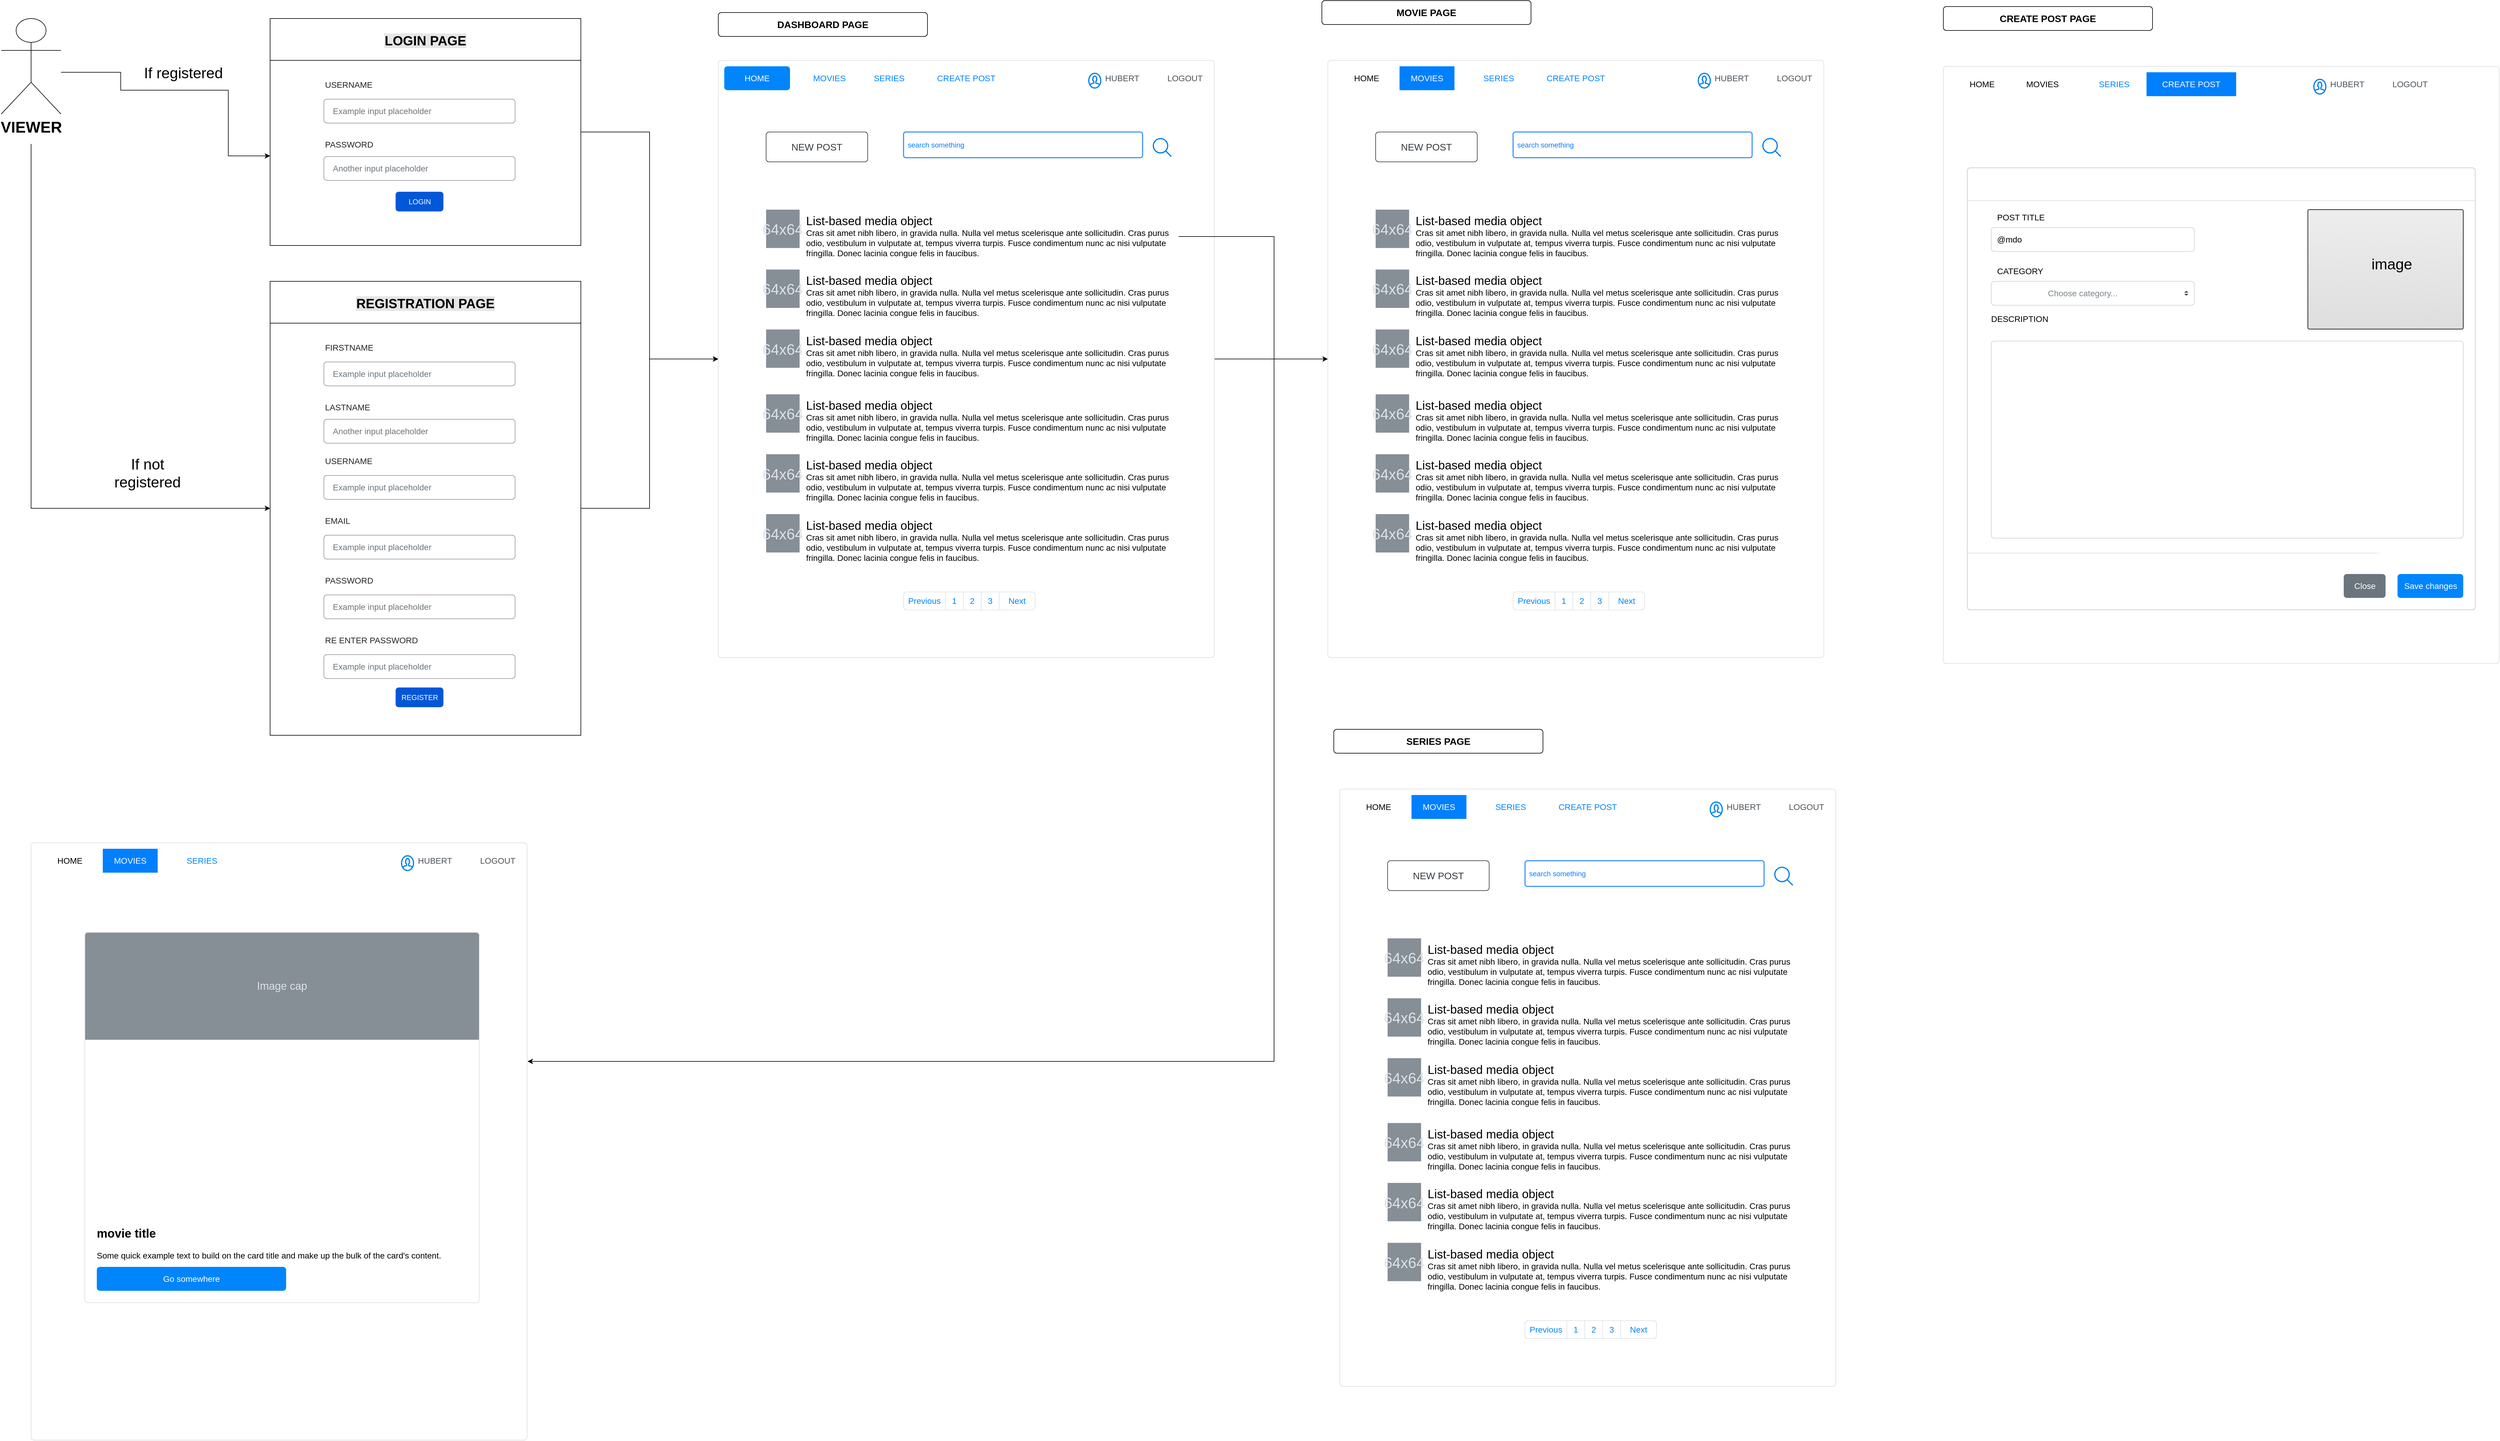 <mxfile version="14.6.11" type="github">
  <diagram id="TFVVUKBu-hhXwRltEdNP" name="flow">
    <mxGraphModel dx="2844" dy="1524" grid="1" gridSize="10" guides="0" tooltips="1" connect="1" arrows="1" fold="1" page="1" pageScale="1" pageWidth="5000" pageHeight="3000" math="0" shadow="0">
      <root>
        <mxCell id="0" />
        <mxCell id="1" parent="0" />
        <mxCell id="IsKmeeJijTPSRjMwdKZ4-99" value="" style="html=1;shadow=0;dashed=0;shape=mxgraph.bootstrap.rrect;rSize=5;strokeColor=#DFDFDF;html=1;whiteSpace=wrap;fillColor=#FFFFFF;fontColor=#000000;labelBackgroundColor=none;fontSize=25;align=center;" vertex="1" parent="1">
          <mxGeometry x="2380" y="130" width="830" height="1000" as="geometry" />
        </mxCell>
        <mxCell id="IsKmeeJijTPSRjMwdKZ4-100" value="HOME" style="html=1;shadow=0;dashed=0;shape=mxgraph.bootstrap.rrect;arcSize=5;strokeColor=none;rSize=5;perimeter=none;whiteSpace=wrap;resizeWidth=1;align=center;spacing=20;fontSize=14;labelBackgroundColor=none;fillColor=#FFFFFF;" vertex="1" parent="IsKmeeJijTPSRjMwdKZ4-99">
          <mxGeometry width="110" height="40" relative="1" as="geometry">
            <mxPoint x="10" y="10" as="offset" />
          </mxGeometry>
        </mxCell>
        <mxCell id="IsKmeeJijTPSRjMwdKZ4-101" value="MOVIES" style="strokeColor=none;rSize=5;perimeter=none;whiteSpace=wrap;resizeWidth=1;align=center;spacing=20;fontSize=14;fillColor=#007FFF;fontColor=#FFFFFF;" vertex="1" parent="IsKmeeJijTPSRjMwdKZ4-99">
          <mxGeometry width="91.88" height="40" relative="1" as="geometry">
            <mxPoint x="120" y="10" as="offset" />
          </mxGeometry>
        </mxCell>
        <mxCell id="IsKmeeJijTPSRjMwdKZ4-102" value="LOGOUT" style="strokeColor=none;fillColor=none;rSize=5;perimeter=none;whiteSpace=wrap;resizeWidth=1;align=center;spacing=20;fontSize=14;fontColor=#0085FC;fontColor=#4B5259;" vertex="1" parent="IsKmeeJijTPSRjMwdKZ4-99">
          <mxGeometry width="62.25" height="40" relative="1" as="geometry">
            <mxPoint x="750" y="10" as="offset" />
          </mxGeometry>
        </mxCell>
        <mxCell id="IsKmeeJijTPSRjMwdKZ4-103" value="HUBERT" style="strokeColor=none;fillColor=none;rSize=5;perimeter=none;whiteSpace=wrap;resizeWidth=1;align=center;spacing=20;fontSize=14;fontColor=#0085FC;fontColor=#4B5259;" vertex="1" parent="IsKmeeJijTPSRjMwdKZ4-99">
          <mxGeometry width="62.25" height="40" relative="1" as="geometry">
            <mxPoint x="645" y="10" as="offset" />
          </mxGeometry>
        </mxCell>
        <mxCell id="IsKmeeJijTPSRjMwdKZ4-104" value="SERIES" style="strokeColor=none;fillColor=none;rSize=5;perimeter=none;whiteSpace=wrap;resizeWidth=1;align=center;spacing=20;fontSize=14;fontColor=#0085FC;" vertex="1" parent="IsKmeeJijTPSRjMwdKZ4-99">
          <mxGeometry width="51.875" height="40" relative="1" as="geometry">
            <mxPoint x="260" y="10" as="offset" />
          </mxGeometry>
        </mxCell>
        <mxCell id="IsKmeeJijTPSRjMwdKZ4-105" value="" style="html=1;verticalLabelPosition=bottom;align=center;labelBackgroundColor=#ffffff;verticalAlign=top;strokeWidth=2;strokeColor=#0080F0;shadow=0;dashed=0;shape=mxgraph.ios7.icons.user;fontSize=25;" vertex="1" parent="IsKmeeJijTPSRjMwdKZ4-99">
          <mxGeometry x="620" y="21.691" width="20" height="24.691" as="geometry" />
        </mxCell>
        <mxCell id="IsKmeeJijTPSRjMwdKZ4-106" value="" style="shape=image;html=1;verticalAlign=top;verticalLabelPosition=bottom;labelBackgroundColor=#ffffff;imageAspect=0;aspect=fixed;image=https://cdn4.iconfinder.com/data/icons/glyphs/24/icons_exit2-128.png;fontSize=25;align=center;fontColor=#007FFF;" vertex="1" parent="IsKmeeJijTPSRjMwdKZ4-99">
          <mxGeometry x="718" y="19.753" width="29" height="29" as="geometry" />
        </mxCell>
        <mxCell id="IsKmeeJijTPSRjMwdKZ4-107" value="search something" style="rounded=1;arcSize=9;align=left;spacingLeft=5;strokeColor=#4C9AFF;html=1;strokeWidth=2;fontSize=12;labelBackgroundColor=none;fontColor=#007FFF;" vertex="1" parent="IsKmeeJijTPSRjMwdKZ4-99">
          <mxGeometry x="310" y="120" width="400" height="43" as="geometry" />
        </mxCell>
        <mxCell id="IsKmeeJijTPSRjMwdKZ4-108" value="" style="html=1;verticalLabelPosition=bottom;align=center;labelBackgroundColor=#ffffff;verticalAlign=top;strokeWidth=2;strokeColor=#0080F0;shadow=0;dashed=0;shape=mxgraph.ios7.icons.looking_glass;fontSize=25;fontColor=#007FFF;" vertex="1" parent="IsKmeeJijTPSRjMwdKZ4-99">
          <mxGeometry x="728" y="131" width="30" height="30" as="geometry" />
        </mxCell>
        <mxCell id="IsKmeeJijTPSRjMwdKZ4-109" value="" style="html=1;shadow=0;dashed=0;shape=mxgraph.bootstrap.rrect;rSize=5;strokeColor=#DEE2E6;html=1;whiteSpace=wrap;fillColor=#ffffff;fontColor=#0085FC;fontSize=14;labelBackgroundColor=none;align=center;" vertex="1" parent="IsKmeeJijTPSRjMwdKZ4-99">
          <mxGeometry x="310" y="890" width="220" height="30" as="geometry" />
        </mxCell>
        <mxCell id="IsKmeeJijTPSRjMwdKZ4-110" value="Previous" style="strokeColor=inherit;fillColor=inherit;gradientColor=inherit;fontColor=inherit;html=1;shadow=0;dashed=0;shape=mxgraph.bootstrap.leftButton;rSize=5;perimeter=none;whiteSpace=wrap;resizeHeight=1;fontSize=14;" vertex="1" parent="IsKmeeJijTPSRjMwdKZ4-109">
          <mxGeometry width="70" height="30" relative="1" as="geometry" />
        </mxCell>
        <mxCell id="IsKmeeJijTPSRjMwdKZ4-111" value="1" style="strokeColor=inherit;fillColor=inherit;gradientColor=inherit;fontColor=inherit;html=1;shadow=0;dashed=0;perimeter=none;whiteSpace=wrap;resizeHeight=1;fontSize=14;" vertex="1" parent="IsKmeeJijTPSRjMwdKZ4-109">
          <mxGeometry width="30" height="30" relative="1" as="geometry">
            <mxPoint x="70" as="offset" />
          </mxGeometry>
        </mxCell>
        <mxCell id="IsKmeeJijTPSRjMwdKZ4-112" value="2" style="strokeColor=inherit;fillColor=inherit;gradientColor=inherit;fontColor=inherit;html=1;shadow=0;dashed=0;perimeter=none;whiteSpace=wrap;resizeHeight=1;fontSize=14;" vertex="1" parent="IsKmeeJijTPSRjMwdKZ4-109">
          <mxGeometry width="30" height="30" relative="1" as="geometry">
            <mxPoint x="100" as="offset" />
          </mxGeometry>
        </mxCell>
        <mxCell id="IsKmeeJijTPSRjMwdKZ4-113" value="3" style="strokeColor=inherit;fillColor=inherit;gradientColor=inherit;fontColor=inherit;html=1;shadow=0;dashed=0;perimeter=none;whiteSpace=wrap;resizeHeight=1;fontSize=14;" vertex="1" parent="IsKmeeJijTPSRjMwdKZ4-109">
          <mxGeometry width="30" height="30" relative="1" as="geometry">
            <mxPoint x="130" as="offset" />
          </mxGeometry>
        </mxCell>
        <mxCell id="IsKmeeJijTPSRjMwdKZ4-114" value="Next" style="strokeColor=inherit;fillColor=inherit;gradientColor=inherit;fontColor=inherit;html=1;shadow=0;dashed=0;shape=mxgraph.bootstrap.rightButton;rSize=5;perimeter=none;whiteSpace=wrap;resizeHeight=1;fontSize=14;" vertex="1" parent="IsKmeeJijTPSRjMwdKZ4-109">
          <mxGeometry x="1" width="60" height="30" relative="1" as="geometry">
            <mxPoint x="-60" as="offset" />
          </mxGeometry>
        </mxCell>
        <mxCell id="IsKmeeJijTPSRjMwdKZ4-115" value="" style="group" vertex="1" connectable="0" parent="IsKmeeJijTPSRjMwdKZ4-99">
          <mxGeometry x="80" y="250" width="700.69" height="600" as="geometry" />
        </mxCell>
        <mxCell id="IsKmeeJijTPSRjMwdKZ4-116" value="" style="group" vertex="1" connectable="0" parent="IsKmeeJijTPSRjMwdKZ4-115">
          <mxGeometry width="700.69" height="290.84" as="geometry" />
        </mxCell>
        <mxCell id="IsKmeeJijTPSRjMwdKZ4-117" value="64x64" style="strokeColor=none;html=1;whiteSpace=wrap;fillColor=#868E96;fontColor=#DEE2E6;labelBackgroundColor=none;fontSize=25;align=center;" vertex="1" parent="IsKmeeJijTPSRjMwdKZ4-116">
          <mxGeometry width="56.055" height="64.185" as="geometry" />
        </mxCell>
        <mxCell id="IsKmeeJijTPSRjMwdKZ4-118" value="&lt;font style=&quot;font-size: 20px&quot;&gt;List-based media object&lt;/font&gt;&lt;br&gt;Cras sit amet nibh libero, in gravida nulla. Nulla vel metus scelerisque ante sollicitudin. Cras purus odio, vestibulum in vulputate at, tempus viverra turpis. Fusce condimentum nunc ac nisi vulputate fringilla. Donec lacinia congue felis in faucibus." style="strokeColor=none;fillColor=none;fontColor=#000000;perimeter=none;whiteSpace=wrap;resizeWidth=1;align=left;spacing=2;fontSize=14;verticalAlign=top;html=1;labelBackgroundColor=none;" vertex="1" parent="IsKmeeJijTPSRjMwdKZ4-116">
          <mxGeometry x="64.814" width="635.876" height="90.261" as="geometry" />
        </mxCell>
        <mxCell id="IsKmeeJijTPSRjMwdKZ4-119" value="64x64" style="strokeColor=none;html=1;whiteSpace=wrap;fillColor=#868E96;fontColor=#DEE2E6;labelBackgroundColor=none;fontSize=25;align=center;" vertex="1" parent="IsKmeeJijTPSRjMwdKZ4-116">
          <mxGeometry y="100.29" width="56.055" height="64.185" as="geometry" />
        </mxCell>
        <mxCell id="IsKmeeJijTPSRjMwdKZ4-120" value="&lt;font style=&quot;font-size: 20px&quot;&gt;List-based media object&lt;/font&gt;&lt;br&gt;Cras sit amet nibh libero, in gravida nulla. Nulla vel metus scelerisque ante sollicitudin. Cras purus odio, vestibulum in vulputate at, tempus viverra turpis. Fusce condimentum nunc ac nisi vulputate fringilla. Donec lacinia congue felis in faucibus." style="strokeColor=none;fillColor=none;fontColor=#000000;perimeter=none;whiteSpace=wrap;resizeWidth=1;align=left;spacing=2;fontSize=14;verticalAlign=top;html=1;labelBackgroundColor=none;" vertex="1" parent="IsKmeeJijTPSRjMwdKZ4-116">
          <mxGeometry x="64.814" y="100.29" width="635.876" height="90.261" as="geometry" />
        </mxCell>
        <mxCell id="IsKmeeJijTPSRjMwdKZ4-121" value="64x64" style="strokeColor=none;html=1;whiteSpace=wrap;fillColor=#868E96;fontColor=#DEE2E6;labelBackgroundColor=none;fontSize=25;align=center;" vertex="1" parent="IsKmeeJijTPSRjMwdKZ4-116">
          <mxGeometry y="200.579" width="56.055" height="64.185" as="geometry" />
        </mxCell>
        <mxCell id="IsKmeeJijTPSRjMwdKZ4-122" value="&lt;font style=&quot;font-size: 20px&quot;&gt;List-based media object&lt;/font&gt;&lt;br&gt;Cras sit amet nibh libero, in gravida nulla. Nulla vel metus scelerisque ante sollicitudin. Cras purus odio, vestibulum in vulputate at, tempus viverra turpis. Fusce condimentum nunc ac nisi vulputate fringilla. Donec lacinia congue felis in faucibus." style="strokeColor=none;fillColor=none;fontColor=#000000;perimeter=none;whiteSpace=wrap;resizeWidth=1;align=left;spacing=2;fontSize=14;verticalAlign=top;html=1;labelBackgroundColor=none;" vertex="1" parent="IsKmeeJijTPSRjMwdKZ4-116">
          <mxGeometry x="64.814" y="200.579" width="635.876" height="90.261" as="geometry" />
        </mxCell>
        <mxCell id="IsKmeeJijTPSRjMwdKZ4-123" value="" style="group" vertex="1" connectable="0" parent="IsKmeeJijTPSRjMwdKZ4-115">
          <mxGeometry y="309.16" width="700.69" height="290.84" as="geometry" />
        </mxCell>
        <mxCell id="IsKmeeJijTPSRjMwdKZ4-124" value="64x64" style="strokeColor=none;html=1;whiteSpace=wrap;fillColor=#868E96;fontColor=#DEE2E6;labelBackgroundColor=none;fontSize=25;align=center;" vertex="1" parent="IsKmeeJijTPSRjMwdKZ4-123">
          <mxGeometry width="56.055" height="64.185" as="geometry" />
        </mxCell>
        <mxCell id="IsKmeeJijTPSRjMwdKZ4-125" value="&lt;font style=&quot;font-size: 20px&quot;&gt;List-based media object&lt;/font&gt;&lt;br&gt;Cras sit amet nibh libero, in gravida nulla. Nulla vel metus scelerisque ante sollicitudin. Cras purus odio, vestibulum in vulputate at, tempus viverra turpis. Fusce condimentum nunc ac nisi vulputate fringilla. Donec lacinia congue felis in faucibus." style="strokeColor=none;fillColor=none;fontColor=#000000;perimeter=none;whiteSpace=wrap;resizeWidth=1;align=left;spacing=2;fontSize=14;verticalAlign=top;html=1;labelBackgroundColor=none;" vertex="1" parent="IsKmeeJijTPSRjMwdKZ4-123">
          <mxGeometry x="64.814" width="635.876" height="90.261" as="geometry" />
        </mxCell>
        <mxCell id="IsKmeeJijTPSRjMwdKZ4-126" value="64x64" style="strokeColor=none;html=1;whiteSpace=wrap;fillColor=#868E96;fontColor=#DEE2E6;labelBackgroundColor=none;fontSize=25;align=center;" vertex="1" parent="IsKmeeJijTPSRjMwdKZ4-123">
          <mxGeometry y="100.29" width="56.055" height="64.185" as="geometry" />
        </mxCell>
        <mxCell id="IsKmeeJijTPSRjMwdKZ4-127" value="&lt;font style=&quot;font-size: 20px&quot;&gt;List-based media object&lt;/font&gt;&lt;br&gt;Cras sit amet nibh libero, in gravida nulla. Nulla vel metus scelerisque ante sollicitudin. Cras purus odio, vestibulum in vulputate at, tempus viverra turpis. Fusce condimentum nunc ac nisi vulputate fringilla. Donec lacinia congue felis in faucibus." style="strokeColor=none;fillColor=none;fontColor=#000000;perimeter=none;whiteSpace=wrap;resizeWidth=1;align=left;spacing=2;fontSize=14;verticalAlign=top;html=1;labelBackgroundColor=none;" vertex="1" parent="IsKmeeJijTPSRjMwdKZ4-123">
          <mxGeometry x="64.814" y="100.29" width="635.876" height="90.261" as="geometry" />
        </mxCell>
        <mxCell id="IsKmeeJijTPSRjMwdKZ4-128" value="64x64" style="strokeColor=none;html=1;whiteSpace=wrap;fillColor=#868E96;fontColor=#DEE2E6;labelBackgroundColor=none;fontSize=25;align=center;" vertex="1" parent="IsKmeeJijTPSRjMwdKZ4-123">
          <mxGeometry y="200.579" width="56.055" height="64.185" as="geometry" />
        </mxCell>
        <mxCell id="IsKmeeJijTPSRjMwdKZ4-129" value="&lt;font style=&quot;font-size: 20px&quot;&gt;List-based media object&lt;/font&gt;&lt;br&gt;Cras sit amet nibh libero, in gravida nulla. Nulla vel metus scelerisque ante sollicitudin. Cras purus odio, vestibulum in vulputate at, tempus viverra turpis. Fusce condimentum nunc ac nisi vulputate fringilla. Donec lacinia congue felis in faucibus." style="strokeColor=none;fillColor=none;fontColor=#000000;perimeter=none;whiteSpace=wrap;resizeWidth=1;align=left;spacing=2;fontSize=14;verticalAlign=top;html=1;labelBackgroundColor=none;" vertex="1" parent="IsKmeeJijTPSRjMwdKZ4-123">
          <mxGeometry x="64.814" y="200.579" width="635.876" height="90.261" as="geometry" />
        </mxCell>
        <mxCell id="IsKmeeJijTPSRjMwdKZ4-130" value="NEW POST" style="html=1;shadow=0;dashed=0;shape=mxgraph.bootstrap.rrect;rSize=5;strokeColor=#343A40;strokeWidth=1;fillColor=none;fontColor=#343A40;whiteSpace=wrap;align=center;verticalAlign=middle;spacingLeft=0;fontStyle=0;fontSize=16;spacing=5;labelBackgroundColor=none;" vertex="1" parent="IsKmeeJijTPSRjMwdKZ4-99">
          <mxGeometry x="80" y="120" width="170" height="50" as="geometry" />
        </mxCell>
        <mxCell id="IsKmeeJijTPSRjMwdKZ4-177" value="CREATE POST" style="strokeColor=none;fillColor=none;rSize=5;perimeter=none;whiteSpace=wrap;resizeWidth=1;align=center;spacing=20;fontSize=14;fontColor=#0085FC;" vertex="1" parent="IsKmeeJijTPSRjMwdKZ4-99">
          <mxGeometry width="150" height="40" relative="1" as="geometry">
            <mxPoint x="340" y="10" as="offset" />
          </mxGeometry>
        </mxCell>
        <mxCell id="IsKmeeJijTPSRjMwdKZ4-13" style="edgeStyle=orthogonalEdgeStyle;rounded=0;orthogonalLoop=1;jettySize=auto;html=1;fontSize=25;" edge="1" parent="1" source="IsKmeeJijTPSRjMwdKZ4-1">
          <mxGeometry relative="1" as="geometry">
            <mxPoint x="610" y="290" as="targetPoint" />
            <Array as="points">
              <mxPoint x="360" y="150" />
              <mxPoint x="360" y="180" />
              <mxPoint x="540" y="180" />
              <mxPoint x="540" y="290" />
            </Array>
          </mxGeometry>
        </mxCell>
        <mxCell id="IsKmeeJijTPSRjMwdKZ4-22" style="edgeStyle=orthogonalEdgeStyle;rounded=0;orthogonalLoop=1;jettySize=auto;html=1;entryX=0;entryY=0.5;entryDx=0;entryDy=0;fontSize=25;" edge="1" parent="1" target="IsKmeeJijTPSRjMwdKZ4-14">
          <mxGeometry relative="1" as="geometry">
            <mxPoint x="210" y="270" as="sourcePoint" />
            <Array as="points">
              <mxPoint x="210" y="880" />
            </Array>
          </mxGeometry>
        </mxCell>
        <mxCell id="IsKmeeJijTPSRjMwdKZ4-1" value="&lt;font style=&quot;font-size: 26px&quot;&gt;VIEWER&lt;/font&gt;" style="shape=umlActor;verticalLabelPosition=bottom;verticalAlign=top;html=1;outlineConnect=0;fontStyle=1" vertex="1" parent="1">
          <mxGeometry x="160" y="60" width="100" height="160" as="geometry" />
        </mxCell>
        <mxCell id="IsKmeeJijTPSRjMwdKZ4-71" style="edgeStyle=orthogonalEdgeStyle;rounded=0;orthogonalLoop=1;jettySize=auto;html=1;fontSize=25;fontColor=#007FFF;" edge="1" parent="1" source="IsKmeeJijTPSRjMwdKZ4-4" target="IsKmeeJijTPSRjMwdKZ4-46">
          <mxGeometry relative="1" as="geometry" />
        </mxCell>
        <mxCell id="IsKmeeJijTPSRjMwdKZ4-4" value="LOGIN PAGE" style="swimlane;fontSize=22;startSize=70;labelBackgroundColor=#E6E6E6;" vertex="1" parent="1">
          <mxGeometry x="610" y="60" width="520" height="380" as="geometry" />
        </mxCell>
        <mxCell id="IsKmeeJijTPSRjMwdKZ4-27" value="Example input placeholder" style="html=1;shadow=0;dashed=0;shape=mxgraph.bootstrap.rrect;rSize=5;fillColor=none;strokeColor=#999999;align=left;spacing=15;fontSize=14;fontColor=#6C767D;labelBackgroundColor=none;" vertex="1" parent="IsKmeeJijTPSRjMwdKZ4-4">
          <mxGeometry width="320" height="40" relative="1" as="geometry">
            <mxPoint x="90" y="135" as="offset" />
          </mxGeometry>
        </mxCell>
        <mxCell id="IsKmeeJijTPSRjMwdKZ4-29" value="Another input placeholder" style="html=1;shadow=0;dashed=0;shape=mxgraph.bootstrap.rrect;rSize=5;fillColor=none;strokeColor=#999999;align=left;spacing=15;fontSize=14;fontColor=#6C767D;labelBackgroundColor=none;" vertex="1" parent="IsKmeeJijTPSRjMwdKZ4-4">
          <mxGeometry width="320" height="40" relative="1" as="geometry">
            <mxPoint x="90" y="231" as="offset" />
          </mxGeometry>
        </mxCell>
        <mxCell id="IsKmeeJijTPSRjMwdKZ4-26" value="USERNAME" style="fillColor=none;strokeColor=none;align=left;fontSize=14;fontColor=#212529;labelBackgroundColor=none;" vertex="1" parent="IsKmeeJijTPSRjMwdKZ4-4">
          <mxGeometry x="90" y="90" width="260" height="40" as="geometry" />
        </mxCell>
        <mxCell id="IsKmeeJijTPSRjMwdKZ4-28" value="PASSWORD" style="fillColor=none;strokeColor=none;align=left;fontSize=14;fontColor=#212529;labelBackgroundColor=none;" vertex="1" parent="IsKmeeJijTPSRjMwdKZ4-4">
          <mxGeometry width="260" height="40" relative="1" as="geometry">
            <mxPoint x="90" y="190" as="offset" />
          </mxGeometry>
        </mxCell>
        <mxCell id="IsKmeeJijTPSRjMwdKZ4-30" value="LOGIN" style="rounded=1;fillColor=#0057D8;align=center;strokeColor=none;html=1;fontColor=#ffffff;fontSize=12;labelBackgroundColor=none;" vertex="1" parent="IsKmeeJijTPSRjMwdKZ4-4">
          <mxGeometry x="210" y="290" width="80" height="33" as="geometry" />
        </mxCell>
        <mxCell id="IsKmeeJijTPSRjMwdKZ4-72" style="edgeStyle=orthogonalEdgeStyle;rounded=0;orthogonalLoop=1;jettySize=auto;html=1;fontSize=25;fontColor=#007FFF;" edge="1" parent="1" source="IsKmeeJijTPSRjMwdKZ4-14" target="IsKmeeJijTPSRjMwdKZ4-46">
          <mxGeometry relative="1" as="geometry" />
        </mxCell>
        <mxCell id="IsKmeeJijTPSRjMwdKZ4-14" value="REGISTRATION PAGE" style="swimlane;fontSize=22;startSize=70;labelBackgroundColor=#E6E6E6;" vertex="1" parent="1">
          <mxGeometry x="610" y="500" width="520" height="760" as="geometry" />
        </mxCell>
        <mxCell id="IsKmeeJijTPSRjMwdKZ4-32" value="Example input placeholder" style="html=1;shadow=0;dashed=0;shape=mxgraph.bootstrap.rrect;rSize=5;fillColor=none;strokeColor=#999999;align=left;spacing=15;fontSize=14;fontColor=#6C767D;labelBackgroundColor=none;" vertex="1" parent="IsKmeeJijTPSRjMwdKZ4-14">
          <mxGeometry x="90" y="135" width="320" height="40" as="geometry" />
        </mxCell>
        <mxCell id="IsKmeeJijTPSRjMwdKZ4-33" value="Another input placeholder" style="html=1;shadow=0;dashed=0;shape=mxgraph.bootstrap.rrect;rSize=5;fillColor=none;strokeColor=#999999;align=left;spacing=15;fontSize=14;fontColor=#6C767D;labelBackgroundColor=none;" vertex="1" parent="IsKmeeJijTPSRjMwdKZ4-14">
          <mxGeometry x="90" y="231" width="320" height="40" as="geometry" />
        </mxCell>
        <mxCell id="IsKmeeJijTPSRjMwdKZ4-34" value="FIRSTNAME" style="fillColor=none;strokeColor=none;align=left;fontSize=14;fontColor=#212529;labelBackgroundColor=none;" vertex="1" parent="IsKmeeJijTPSRjMwdKZ4-14">
          <mxGeometry x="90" y="90" width="260" height="40" as="geometry" />
        </mxCell>
        <mxCell id="IsKmeeJijTPSRjMwdKZ4-35" value="LASTNAME" style="fillColor=none;strokeColor=none;align=left;fontSize=14;fontColor=#212529;labelBackgroundColor=none;" vertex="1" parent="IsKmeeJijTPSRjMwdKZ4-14">
          <mxGeometry x="90" y="190" width="260" height="40" as="geometry" />
        </mxCell>
        <mxCell id="IsKmeeJijTPSRjMwdKZ4-36" value="Example input placeholder" style="html=1;shadow=0;dashed=0;shape=mxgraph.bootstrap.rrect;rSize=5;fillColor=none;strokeColor=#999999;align=left;spacing=15;fontSize=14;fontColor=#6C767D;labelBackgroundColor=none;" vertex="1" parent="IsKmeeJijTPSRjMwdKZ4-14">
          <mxGeometry x="90" y="325" width="320" height="40" as="geometry" />
        </mxCell>
        <mxCell id="IsKmeeJijTPSRjMwdKZ4-37" value="USERNAME" style="fillColor=none;strokeColor=none;align=left;fontSize=14;fontColor=#212529;labelBackgroundColor=none;" vertex="1" parent="IsKmeeJijTPSRjMwdKZ4-14">
          <mxGeometry x="90" y="280" width="260" height="40" as="geometry" />
        </mxCell>
        <mxCell id="IsKmeeJijTPSRjMwdKZ4-38" value="Example input placeholder" style="html=1;shadow=0;dashed=0;shape=mxgraph.bootstrap.rrect;rSize=5;fillColor=none;strokeColor=#999999;align=left;spacing=15;fontSize=14;fontColor=#6C767D;labelBackgroundColor=none;" vertex="1" parent="IsKmeeJijTPSRjMwdKZ4-14">
          <mxGeometry x="90" y="425" width="320" height="40" as="geometry" />
        </mxCell>
        <mxCell id="IsKmeeJijTPSRjMwdKZ4-39" value="EMAIL" style="fillColor=none;strokeColor=none;align=left;fontSize=14;fontColor=#212529;labelBackgroundColor=none;" vertex="1" parent="IsKmeeJijTPSRjMwdKZ4-14">
          <mxGeometry x="90" y="380" width="260" height="40" as="geometry" />
        </mxCell>
        <mxCell id="IsKmeeJijTPSRjMwdKZ4-40" value="Example input placeholder" style="html=1;shadow=0;dashed=0;shape=mxgraph.bootstrap.rrect;rSize=5;fillColor=none;strokeColor=#999999;align=left;spacing=15;fontSize=14;fontColor=#6C767D;labelBackgroundColor=none;" vertex="1" parent="IsKmeeJijTPSRjMwdKZ4-14">
          <mxGeometry x="90" y="525" width="320" height="40" as="geometry" />
        </mxCell>
        <mxCell id="IsKmeeJijTPSRjMwdKZ4-41" value="PASSWORD" style="fillColor=none;strokeColor=none;align=left;fontSize=14;fontColor=#212529;labelBackgroundColor=none;" vertex="1" parent="IsKmeeJijTPSRjMwdKZ4-14">
          <mxGeometry x="90" y="480" width="260" height="40" as="geometry" />
        </mxCell>
        <mxCell id="IsKmeeJijTPSRjMwdKZ4-42" value="Example input placeholder" style="html=1;shadow=0;dashed=0;shape=mxgraph.bootstrap.rrect;rSize=5;fillColor=none;strokeColor=#999999;align=left;spacing=15;fontSize=14;fontColor=#6C767D;labelBackgroundColor=none;" vertex="1" parent="IsKmeeJijTPSRjMwdKZ4-14">
          <mxGeometry x="90" y="625" width="320" height="40" as="geometry" />
        </mxCell>
        <mxCell id="IsKmeeJijTPSRjMwdKZ4-43" value="RE ENTER PASSWORD" style="fillColor=none;strokeColor=none;align=left;fontSize=14;fontColor=#212529;labelBackgroundColor=none;" vertex="1" parent="IsKmeeJijTPSRjMwdKZ4-14">
          <mxGeometry x="90" y="580" width="260" height="40" as="geometry" />
        </mxCell>
        <mxCell id="IsKmeeJijTPSRjMwdKZ4-44" value="REGISTER" style="rounded=1;fillColor=#0057D8;align=center;strokeColor=none;html=1;fontColor=#ffffff;fontSize=12;labelBackgroundColor=none;" vertex="1" parent="IsKmeeJijTPSRjMwdKZ4-14">
          <mxGeometry x="210" y="680" width="80" height="33" as="geometry" />
        </mxCell>
        <mxCell id="IsKmeeJijTPSRjMwdKZ4-23" value="If registered" style="text;html=1;strokeColor=none;fillColor=none;align=center;verticalAlign=middle;whiteSpace=wrap;rounded=0;labelBackgroundColor=none;fontSize=25;" vertex="1" parent="1">
          <mxGeometry x="380" y="140" width="170" height="20" as="geometry" />
        </mxCell>
        <mxCell id="IsKmeeJijTPSRjMwdKZ4-25" value="If not registered" style="text;html=1;strokeColor=none;fillColor=none;align=center;verticalAlign=middle;whiteSpace=wrap;rounded=0;labelBackgroundColor=none;fontSize=25;" vertex="1" parent="1">
          <mxGeometry x="320" y="810" width="170" height="20" as="geometry" />
        </mxCell>
        <mxCell id="IsKmeeJijTPSRjMwdKZ4-132" style="edgeStyle=orthogonalEdgeStyle;rounded=0;orthogonalLoop=1;jettySize=auto;html=1;fontSize=25;fontColor=#FFFFFF;" edge="1" parent="1" source="IsKmeeJijTPSRjMwdKZ4-46" target="IsKmeeJijTPSRjMwdKZ4-99">
          <mxGeometry relative="1" as="geometry" />
        </mxCell>
        <mxCell id="IsKmeeJijTPSRjMwdKZ4-46" value="" style="html=1;shadow=0;dashed=0;shape=mxgraph.bootstrap.rrect;rSize=5;strokeColor=#DFDFDF;html=1;whiteSpace=wrap;fillColor=#FFFFFF;fontColor=#000000;labelBackgroundColor=none;fontSize=25;align=center;" vertex="1" parent="1">
          <mxGeometry x="1360" y="130" width="830" height="1000" as="geometry" />
        </mxCell>
        <mxCell id="IsKmeeJijTPSRjMwdKZ4-48" value="HOME" style="html=1;shadow=0;dashed=0;shape=mxgraph.bootstrap.rrect;arcSize=5;strokeColor=none;fillColor=#0085FC;rSize=5;perimeter=none;whiteSpace=wrap;resizeWidth=1;align=center;spacing=20;fontSize=14;fontColor=#ffffff;labelBackgroundColor=none;" vertex="1" parent="IsKmeeJijTPSRjMwdKZ4-46">
          <mxGeometry width="110" height="40" relative="1" as="geometry">
            <mxPoint x="10" y="10" as="offset" />
          </mxGeometry>
        </mxCell>
        <mxCell id="IsKmeeJijTPSRjMwdKZ4-49" value="MOVIES" style="strokeColor=none;fillColor=none;rSize=5;perimeter=none;whiteSpace=wrap;resizeWidth=1;align=center;spacing=20;fontSize=14;fontColor=#0085FC;" vertex="1" parent="IsKmeeJijTPSRjMwdKZ4-46">
          <mxGeometry width="51.875" height="40" relative="1" as="geometry">
            <mxPoint x="160" y="10" as="offset" />
          </mxGeometry>
        </mxCell>
        <mxCell id="IsKmeeJijTPSRjMwdKZ4-50" value="LOGOUT" style="strokeColor=none;fillColor=none;rSize=5;perimeter=none;whiteSpace=wrap;resizeWidth=1;align=center;spacing=20;fontSize=14;fontColor=#0085FC;fontColor=#4B5259;" vertex="1" parent="IsKmeeJijTPSRjMwdKZ4-46">
          <mxGeometry width="62.25" height="40" relative="1" as="geometry">
            <mxPoint x="750" y="10" as="offset" />
          </mxGeometry>
        </mxCell>
        <mxCell id="IsKmeeJijTPSRjMwdKZ4-59" value="HUBERT" style="strokeColor=none;fillColor=none;rSize=5;perimeter=none;whiteSpace=wrap;resizeWidth=1;align=center;spacing=20;fontSize=14;fontColor=#0085FC;fontColor=#4B5259;" vertex="1" parent="IsKmeeJijTPSRjMwdKZ4-46">
          <mxGeometry width="62.25" height="40" relative="1" as="geometry">
            <mxPoint x="645" y="10" as="offset" />
          </mxGeometry>
        </mxCell>
        <mxCell id="IsKmeeJijTPSRjMwdKZ4-60" value="SERIES" style="strokeColor=none;fillColor=none;rSize=5;perimeter=none;whiteSpace=wrap;resizeWidth=1;align=center;spacing=20;fontSize=14;fontColor=#0085FC;" vertex="1" parent="IsKmeeJijTPSRjMwdKZ4-46">
          <mxGeometry width="51.875" height="40" relative="1" as="geometry">
            <mxPoint x="260" y="10" as="offset" />
          </mxGeometry>
        </mxCell>
        <mxCell id="IsKmeeJijTPSRjMwdKZ4-61" value="" style="html=1;verticalLabelPosition=bottom;align=center;labelBackgroundColor=#ffffff;verticalAlign=top;strokeWidth=2;strokeColor=#0080F0;shadow=0;dashed=0;shape=mxgraph.ios7.icons.user;fontSize=25;" vertex="1" parent="IsKmeeJijTPSRjMwdKZ4-46">
          <mxGeometry x="620" y="21.691" width="20" height="24.691" as="geometry" />
        </mxCell>
        <mxCell id="IsKmeeJijTPSRjMwdKZ4-62" value="" style="shape=image;html=1;verticalAlign=top;verticalLabelPosition=bottom;labelBackgroundColor=#ffffff;imageAspect=0;aspect=fixed;image=https://cdn4.iconfinder.com/data/icons/glyphs/24/icons_exit2-128.png;fontSize=25;align=center;fontColor=#007FFF;" vertex="1" parent="IsKmeeJijTPSRjMwdKZ4-46">
          <mxGeometry x="718" y="19.753" width="29" height="29" as="geometry" />
        </mxCell>
        <mxCell id="IsKmeeJijTPSRjMwdKZ4-74" value="search something" style="rounded=1;arcSize=9;align=left;spacingLeft=5;strokeColor=#4C9AFF;html=1;strokeWidth=2;fontSize=12;labelBackgroundColor=none;fontColor=#007FFF;" vertex="1" parent="IsKmeeJijTPSRjMwdKZ4-46">
          <mxGeometry x="310" y="120" width="400" height="43" as="geometry" />
        </mxCell>
        <mxCell id="IsKmeeJijTPSRjMwdKZ4-75" value="" style="html=1;verticalLabelPosition=bottom;align=center;labelBackgroundColor=#ffffff;verticalAlign=top;strokeWidth=2;strokeColor=#0080F0;shadow=0;dashed=0;shape=mxgraph.ios7.icons.looking_glass;fontSize=25;fontColor=#007FFF;" vertex="1" parent="IsKmeeJijTPSRjMwdKZ4-46">
          <mxGeometry x="728" y="131" width="30" height="30" as="geometry" />
        </mxCell>
        <mxCell id="IsKmeeJijTPSRjMwdKZ4-90" value="" style="html=1;shadow=0;dashed=0;shape=mxgraph.bootstrap.rrect;rSize=5;strokeColor=#DEE2E6;html=1;whiteSpace=wrap;fillColor=#ffffff;fontColor=#0085FC;fontSize=14;labelBackgroundColor=none;align=center;" vertex="1" parent="IsKmeeJijTPSRjMwdKZ4-46">
          <mxGeometry x="310" y="890" width="220" height="30" as="geometry" />
        </mxCell>
        <mxCell id="IsKmeeJijTPSRjMwdKZ4-91" value="Previous" style="strokeColor=inherit;fillColor=inherit;gradientColor=inherit;fontColor=inherit;html=1;shadow=0;dashed=0;shape=mxgraph.bootstrap.leftButton;rSize=5;perimeter=none;whiteSpace=wrap;resizeHeight=1;fontSize=14;" vertex="1" parent="IsKmeeJijTPSRjMwdKZ4-90">
          <mxGeometry width="70" height="30" relative="1" as="geometry" />
        </mxCell>
        <mxCell id="IsKmeeJijTPSRjMwdKZ4-92" value="1" style="strokeColor=inherit;fillColor=inherit;gradientColor=inherit;fontColor=inherit;html=1;shadow=0;dashed=0;perimeter=none;whiteSpace=wrap;resizeHeight=1;fontSize=14;" vertex="1" parent="IsKmeeJijTPSRjMwdKZ4-90">
          <mxGeometry width="30" height="30" relative="1" as="geometry">
            <mxPoint x="70" as="offset" />
          </mxGeometry>
        </mxCell>
        <mxCell id="IsKmeeJijTPSRjMwdKZ4-93" value="2" style="strokeColor=inherit;fillColor=inherit;gradientColor=inherit;fontColor=inherit;html=1;shadow=0;dashed=0;perimeter=none;whiteSpace=wrap;resizeHeight=1;fontSize=14;" vertex="1" parent="IsKmeeJijTPSRjMwdKZ4-90">
          <mxGeometry width="30" height="30" relative="1" as="geometry">
            <mxPoint x="100" as="offset" />
          </mxGeometry>
        </mxCell>
        <mxCell id="IsKmeeJijTPSRjMwdKZ4-94" value="3" style="strokeColor=inherit;fillColor=inherit;gradientColor=inherit;fontColor=inherit;html=1;shadow=0;dashed=0;perimeter=none;whiteSpace=wrap;resizeHeight=1;fontSize=14;" vertex="1" parent="IsKmeeJijTPSRjMwdKZ4-90">
          <mxGeometry width="30" height="30" relative="1" as="geometry">
            <mxPoint x="130" as="offset" />
          </mxGeometry>
        </mxCell>
        <mxCell id="IsKmeeJijTPSRjMwdKZ4-95" value="Next" style="strokeColor=inherit;fillColor=inherit;gradientColor=inherit;fontColor=inherit;html=1;shadow=0;dashed=0;shape=mxgraph.bootstrap.rightButton;rSize=5;perimeter=none;whiteSpace=wrap;resizeHeight=1;fontSize=14;" vertex="1" parent="IsKmeeJijTPSRjMwdKZ4-90">
          <mxGeometry x="1" width="60" height="30" relative="1" as="geometry">
            <mxPoint x="-60" as="offset" />
          </mxGeometry>
        </mxCell>
        <mxCell id="IsKmeeJijTPSRjMwdKZ4-96" value="" style="group" vertex="1" connectable="0" parent="IsKmeeJijTPSRjMwdKZ4-46">
          <mxGeometry x="80" y="250" width="700.69" height="600" as="geometry" />
        </mxCell>
        <mxCell id="IsKmeeJijTPSRjMwdKZ4-82" value="" style="group" vertex="1" connectable="0" parent="IsKmeeJijTPSRjMwdKZ4-96">
          <mxGeometry width="700.69" height="290.84" as="geometry" />
        </mxCell>
        <mxCell id="IsKmeeJijTPSRjMwdKZ4-76" value="64x64" style="strokeColor=none;html=1;whiteSpace=wrap;fillColor=#868E96;fontColor=#DEE2E6;labelBackgroundColor=none;fontSize=25;align=center;" vertex="1" parent="IsKmeeJijTPSRjMwdKZ4-82">
          <mxGeometry width="56.055" height="64.185" as="geometry" />
        </mxCell>
        <mxCell id="IsKmeeJijTPSRjMwdKZ4-77" value="&lt;font style=&quot;font-size: 20px&quot;&gt;List-based media object&lt;/font&gt;&lt;br&gt;Cras sit amet nibh libero, in gravida nulla. Nulla vel metus scelerisque ante sollicitudin. Cras purus odio, vestibulum in vulputate at, tempus viverra turpis. Fusce condimentum nunc ac nisi vulputate fringilla. Donec lacinia congue felis in faucibus." style="strokeColor=none;fillColor=none;fontColor=#000000;perimeter=none;whiteSpace=wrap;resizeWidth=1;align=left;spacing=2;fontSize=14;verticalAlign=top;html=1;labelBackgroundColor=none;" vertex="1" parent="IsKmeeJijTPSRjMwdKZ4-82">
          <mxGeometry x="64.814" width="635.876" height="90.261" as="geometry" />
        </mxCell>
        <mxCell id="IsKmeeJijTPSRjMwdKZ4-78" value="64x64" style="strokeColor=none;html=1;whiteSpace=wrap;fillColor=#868E96;fontColor=#DEE2E6;labelBackgroundColor=none;fontSize=25;align=center;" vertex="1" parent="IsKmeeJijTPSRjMwdKZ4-82">
          <mxGeometry y="100.29" width="56.055" height="64.185" as="geometry" />
        </mxCell>
        <mxCell id="IsKmeeJijTPSRjMwdKZ4-79" value="&lt;font style=&quot;font-size: 20px&quot;&gt;List-based media object&lt;/font&gt;&lt;br&gt;Cras sit amet nibh libero, in gravida nulla. Nulla vel metus scelerisque ante sollicitudin. Cras purus odio, vestibulum in vulputate at, tempus viverra turpis. Fusce condimentum nunc ac nisi vulputate fringilla. Donec lacinia congue felis in faucibus." style="strokeColor=none;fillColor=none;fontColor=#000000;perimeter=none;whiteSpace=wrap;resizeWidth=1;align=left;spacing=2;fontSize=14;verticalAlign=top;html=1;labelBackgroundColor=none;" vertex="1" parent="IsKmeeJijTPSRjMwdKZ4-82">
          <mxGeometry x="64.814" y="100.29" width="635.876" height="90.261" as="geometry" />
        </mxCell>
        <mxCell id="IsKmeeJijTPSRjMwdKZ4-80" value="64x64" style="strokeColor=none;html=1;whiteSpace=wrap;fillColor=#868E96;fontColor=#DEE2E6;labelBackgroundColor=none;fontSize=25;align=center;" vertex="1" parent="IsKmeeJijTPSRjMwdKZ4-82">
          <mxGeometry y="200.579" width="56.055" height="64.185" as="geometry" />
        </mxCell>
        <mxCell id="IsKmeeJijTPSRjMwdKZ4-81" value="&lt;font style=&quot;font-size: 20px&quot;&gt;List-based media object&lt;/font&gt;&lt;br&gt;Cras sit amet nibh libero, in gravida nulla. Nulla vel metus scelerisque ante sollicitudin. Cras purus odio, vestibulum in vulputate at, tempus viverra turpis. Fusce condimentum nunc ac nisi vulputate fringilla. Donec lacinia congue felis in faucibus." style="strokeColor=none;fillColor=none;fontColor=#000000;perimeter=none;whiteSpace=wrap;resizeWidth=1;align=left;spacing=2;fontSize=14;verticalAlign=top;html=1;labelBackgroundColor=none;" vertex="1" parent="IsKmeeJijTPSRjMwdKZ4-82">
          <mxGeometry x="64.814" y="200.579" width="635.876" height="90.261" as="geometry" />
        </mxCell>
        <mxCell id="IsKmeeJijTPSRjMwdKZ4-83" value="" style="group" vertex="1" connectable="0" parent="IsKmeeJijTPSRjMwdKZ4-96">
          <mxGeometry y="309.16" width="700.69" height="290.84" as="geometry" />
        </mxCell>
        <mxCell id="IsKmeeJijTPSRjMwdKZ4-84" value="64x64" style="strokeColor=none;html=1;whiteSpace=wrap;fillColor=#868E96;fontColor=#DEE2E6;labelBackgroundColor=none;fontSize=25;align=center;" vertex="1" parent="IsKmeeJijTPSRjMwdKZ4-83">
          <mxGeometry width="56.055" height="64.185" as="geometry" />
        </mxCell>
        <mxCell id="IsKmeeJijTPSRjMwdKZ4-85" value="&lt;font style=&quot;font-size: 20px&quot;&gt;List-based media object&lt;/font&gt;&lt;br&gt;Cras sit amet nibh libero, in gravida nulla. Nulla vel metus scelerisque ante sollicitudin. Cras purus odio, vestibulum in vulputate at, tempus viverra turpis. Fusce condimentum nunc ac nisi vulputate fringilla. Donec lacinia congue felis in faucibus." style="strokeColor=none;fillColor=none;fontColor=#000000;perimeter=none;whiteSpace=wrap;resizeWidth=1;align=left;spacing=2;fontSize=14;verticalAlign=top;html=1;labelBackgroundColor=none;" vertex="1" parent="IsKmeeJijTPSRjMwdKZ4-83">
          <mxGeometry x="64.814" width="635.876" height="90.261" as="geometry" />
        </mxCell>
        <mxCell id="IsKmeeJijTPSRjMwdKZ4-86" value="64x64" style="strokeColor=none;html=1;whiteSpace=wrap;fillColor=#868E96;fontColor=#DEE2E6;labelBackgroundColor=none;fontSize=25;align=center;" vertex="1" parent="IsKmeeJijTPSRjMwdKZ4-83">
          <mxGeometry y="100.29" width="56.055" height="64.185" as="geometry" />
        </mxCell>
        <mxCell id="IsKmeeJijTPSRjMwdKZ4-87" value="&lt;font style=&quot;font-size: 20px&quot;&gt;List-based media object&lt;/font&gt;&lt;br&gt;Cras sit amet nibh libero, in gravida nulla. Nulla vel metus scelerisque ante sollicitudin. Cras purus odio, vestibulum in vulputate at, tempus viverra turpis. Fusce condimentum nunc ac nisi vulputate fringilla. Donec lacinia congue felis in faucibus." style="strokeColor=none;fillColor=none;fontColor=#000000;perimeter=none;whiteSpace=wrap;resizeWidth=1;align=left;spacing=2;fontSize=14;verticalAlign=top;html=1;labelBackgroundColor=none;" vertex="1" parent="IsKmeeJijTPSRjMwdKZ4-83">
          <mxGeometry x="64.814" y="100.29" width="635.876" height="90.261" as="geometry" />
        </mxCell>
        <mxCell id="IsKmeeJijTPSRjMwdKZ4-88" value="64x64" style="strokeColor=none;html=1;whiteSpace=wrap;fillColor=#868E96;fontColor=#DEE2E6;labelBackgroundColor=none;fontSize=25;align=center;" vertex="1" parent="IsKmeeJijTPSRjMwdKZ4-83">
          <mxGeometry y="200.579" width="56.055" height="64.185" as="geometry" />
        </mxCell>
        <mxCell id="IsKmeeJijTPSRjMwdKZ4-89" value="&lt;font style=&quot;font-size: 20px&quot;&gt;List-based media object&lt;/font&gt;&lt;br&gt;Cras sit amet nibh libero, in gravida nulla. Nulla vel metus scelerisque ante sollicitudin. Cras purus odio, vestibulum in vulputate at, tempus viverra turpis. Fusce condimentum nunc ac nisi vulputate fringilla. Donec lacinia congue felis in faucibus." style="strokeColor=none;fillColor=none;fontColor=#000000;perimeter=none;whiteSpace=wrap;resizeWidth=1;align=left;spacing=2;fontSize=14;verticalAlign=top;html=1;labelBackgroundColor=none;" vertex="1" parent="IsKmeeJijTPSRjMwdKZ4-83">
          <mxGeometry x="64.814" y="200.579" width="635.876" height="90.261" as="geometry" />
        </mxCell>
        <mxCell id="IsKmeeJijTPSRjMwdKZ4-97" value="NEW POST" style="html=1;shadow=0;dashed=0;shape=mxgraph.bootstrap.rrect;rSize=5;strokeColor=#343A40;strokeWidth=1;fillColor=none;fontColor=#343A40;whiteSpace=wrap;align=center;verticalAlign=middle;spacingLeft=0;fontStyle=0;fontSize=16;spacing=5;labelBackgroundColor=none;" vertex="1" parent="IsKmeeJijTPSRjMwdKZ4-46">
          <mxGeometry x="80" y="120" width="170" height="50" as="geometry" />
        </mxCell>
        <mxCell id="IsKmeeJijTPSRjMwdKZ4-174" value="CREATE POST" style="strokeColor=none;fillColor=none;rSize=5;perimeter=none;whiteSpace=wrap;resizeWidth=1;align=center;spacing=20;fontSize=14;fontColor=#0085FC;" vertex="1" parent="IsKmeeJijTPSRjMwdKZ4-46">
          <mxGeometry width="150" height="40" relative="1" as="geometry">
            <mxPoint x="340" y="10" as="offset" />
          </mxGeometry>
        </mxCell>
        <mxCell id="IsKmeeJijTPSRjMwdKZ4-98" value="&lt;font color=&quot;#000000&quot;&gt;DASHBOARD PAGE&lt;/font&gt;" style="html=1;shadow=0;dashed=0;shape=mxgraph.bootstrap.rrect;rSize=5;strokeWidth=1;fillColor=none;fontColor=#33A64C;whiteSpace=wrap;align=center;verticalAlign=middle;spacingLeft=0;fontStyle=1;fontSize=16;spacing=5;labelBackgroundColor=none;" vertex="1" parent="1">
          <mxGeometry x="1360" y="50" width="350" height="40" as="geometry" />
        </mxCell>
        <mxCell id="IsKmeeJijTPSRjMwdKZ4-131" value="&lt;font color=&quot;#000000&quot;&gt;MOVIE PAGE&lt;/font&gt;" style="html=1;shadow=0;dashed=0;shape=mxgraph.bootstrap.rrect;rSize=5;strokeWidth=1;fillColor=none;fontColor=#33A64C;whiteSpace=wrap;align=center;verticalAlign=middle;spacingLeft=0;fontStyle=1;fontSize=16;spacing=5;labelBackgroundColor=none;" vertex="1" parent="1">
          <mxGeometry x="2370" y="30" width="350" height="40" as="geometry" />
        </mxCell>
        <mxCell id="IsKmeeJijTPSRjMwdKZ4-135" value="" style="html=1;shadow=0;dashed=0;shape=mxgraph.bootstrap.rrect;rSize=5;strokeColor=#DFDFDF;html=1;whiteSpace=wrap;fillColor=#FFFFFF;fontColor=#000000;labelBackgroundColor=none;fontSize=25;align=center;" vertex="1" parent="1">
          <mxGeometry x="210" y="1440" width="830" height="1000" as="geometry" />
        </mxCell>
        <mxCell id="IsKmeeJijTPSRjMwdKZ4-136" value="HOME" style="html=1;shadow=0;dashed=0;shape=mxgraph.bootstrap.rrect;arcSize=5;strokeColor=none;rSize=5;perimeter=none;whiteSpace=wrap;resizeWidth=1;align=center;spacing=20;fontSize=14;labelBackgroundColor=none;fillColor=#FFFFFF;" vertex="1" parent="IsKmeeJijTPSRjMwdKZ4-135">
          <mxGeometry width="110" height="40" relative="1" as="geometry">
            <mxPoint x="10" y="10" as="offset" />
          </mxGeometry>
        </mxCell>
        <mxCell id="IsKmeeJijTPSRjMwdKZ4-137" value="MOVIES" style="strokeColor=none;rSize=5;perimeter=none;whiteSpace=wrap;resizeWidth=1;align=center;spacing=20;fontSize=14;fillColor=#007FFF;fontColor=#FFFFFF;" vertex="1" parent="IsKmeeJijTPSRjMwdKZ4-135">
          <mxGeometry width="91.88" height="40" relative="1" as="geometry">
            <mxPoint x="120" y="10" as="offset" />
          </mxGeometry>
        </mxCell>
        <mxCell id="IsKmeeJijTPSRjMwdKZ4-138" value="LOGOUT" style="strokeColor=none;fillColor=none;rSize=5;perimeter=none;whiteSpace=wrap;resizeWidth=1;align=center;spacing=20;fontSize=14;fontColor=#0085FC;fontColor=#4B5259;" vertex="1" parent="IsKmeeJijTPSRjMwdKZ4-135">
          <mxGeometry width="62.25" height="40" relative="1" as="geometry">
            <mxPoint x="750" y="10" as="offset" />
          </mxGeometry>
        </mxCell>
        <mxCell id="IsKmeeJijTPSRjMwdKZ4-139" value="HUBERT" style="strokeColor=none;fillColor=none;rSize=5;perimeter=none;whiteSpace=wrap;resizeWidth=1;align=center;spacing=20;fontSize=14;fontColor=#0085FC;fontColor=#4B5259;" vertex="1" parent="IsKmeeJijTPSRjMwdKZ4-135">
          <mxGeometry width="62.25" height="40" relative="1" as="geometry">
            <mxPoint x="645" y="10" as="offset" />
          </mxGeometry>
        </mxCell>
        <mxCell id="IsKmeeJijTPSRjMwdKZ4-140" value="SERIES" style="strokeColor=none;fillColor=none;rSize=5;perimeter=none;whiteSpace=wrap;resizeWidth=1;align=center;spacing=20;fontSize=14;fontColor=#0085FC;" vertex="1" parent="IsKmeeJijTPSRjMwdKZ4-135">
          <mxGeometry width="51.875" height="40" relative="1" as="geometry">
            <mxPoint x="260" y="10" as="offset" />
          </mxGeometry>
        </mxCell>
        <mxCell id="IsKmeeJijTPSRjMwdKZ4-141" value="" style="html=1;verticalLabelPosition=bottom;align=center;labelBackgroundColor=#ffffff;verticalAlign=top;strokeWidth=2;strokeColor=#0080F0;shadow=0;dashed=0;shape=mxgraph.ios7.icons.user;fontSize=25;" vertex="1" parent="IsKmeeJijTPSRjMwdKZ4-135">
          <mxGeometry x="620" y="21.691" width="20" height="24.691" as="geometry" />
        </mxCell>
        <mxCell id="IsKmeeJijTPSRjMwdKZ4-142" value="" style="shape=image;html=1;verticalAlign=top;verticalLabelPosition=bottom;labelBackgroundColor=#ffffff;imageAspect=0;aspect=fixed;image=https://cdn4.iconfinder.com/data/icons/glyphs/24/icons_exit2-128.png;fontSize=25;align=center;fontColor=#007FFF;" vertex="1" parent="IsKmeeJijTPSRjMwdKZ4-135">
          <mxGeometry x="718" y="19.753" width="29" height="29" as="geometry" />
        </mxCell>
        <mxCell id="IsKmeeJijTPSRjMwdKZ4-170" value="&lt;span style=&quot;font-size: 20px&quot;&gt;&lt;b&gt;movie title&lt;/b&gt;&lt;/span&gt;&lt;br style=&quot;font-size: 14px&quot;&gt;&lt;br style=&quot;font-size: 14px&quot;&gt;Some quick example text to build on the card title and make up the bulk of the card&#39;s content." style="html=1;shadow=0;dashed=0;shape=mxgraph.bootstrap.rrect;rSize=5;strokeColor=#DFDFDF;html=1;whiteSpace=wrap;fillColor=#ffffff;fontColor=#000000;verticalAlign=bottom;align=left;spacing=20;spacingBottom=50;fontSize=14;labelBackgroundColor=none;" vertex="1" parent="IsKmeeJijTPSRjMwdKZ4-135">
          <mxGeometry x="90" y="150" width="660" height="620" as="geometry" />
        </mxCell>
        <mxCell id="IsKmeeJijTPSRjMwdKZ4-171" value="Image cap" style="html=1;shadow=0;dashed=0;shape=mxgraph.bootstrap.topButton;rSize=5;perimeter=none;whiteSpace=wrap;fillColor=#868E96;strokeColor=#DFDFDF;fontColor=#DEE2E6;resizeWidth=1;fontSize=18;" vertex="1" parent="IsKmeeJijTPSRjMwdKZ4-170">
          <mxGeometry width="660" height="180" relative="1" as="geometry" />
        </mxCell>
        <mxCell id="IsKmeeJijTPSRjMwdKZ4-172" value="Go somewhere" style="html=1;shadow=0;dashed=0;shape=mxgraph.bootstrap.rrect;rSize=5;perimeter=none;whiteSpace=wrap;fillColor=#0085FC;strokeColor=none;fontColor=#ffffff;resizeWidth=1;fontSize=14;" vertex="1" parent="IsKmeeJijTPSRjMwdKZ4-170">
          <mxGeometry y="1" width="316.8" height="40" relative="1" as="geometry">
            <mxPoint x="20" y="-60" as="offset" />
          </mxGeometry>
        </mxCell>
        <mxCell id="IsKmeeJijTPSRjMwdKZ4-173" style="edgeStyle=orthogonalEdgeStyle;rounded=0;orthogonalLoop=1;jettySize=auto;html=1;entryX=1.001;entryY=0.366;entryDx=0;entryDy=0;entryPerimeter=0;fontSize=25;fontColor=#FFFFFF;" edge="1" parent="1" target="IsKmeeJijTPSRjMwdKZ4-135">
          <mxGeometry relative="1" as="geometry">
            <mxPoint x="2130" y="425" as="sourcePoint" />
            <Array as="points">
              <mxPoint x="2290" y="425" />
              <mxPoint x="2290" y="1806" />
            </Array>
          </mxGeometry>
        </mxCell>
        <mxCell id="IsKmeeJijTPSRjMwdKZ4-178" value="" style="html=1;shadow=0;dashed=0;shape=mxgraph.bootstrap.rrect;rSize=5;strokeColor=#DFDFDF;html=1;whiteSpace=wrap;fillColor=#FFFFFF;fontColor=#000000;labelBackgroundColor=none;fontSize=25;align=center;" vertex="1" parent="1">
          <mxGeometry x="3410" y="140" width="930" height="1000" as="geometry" />
        </mxCell>
        <mxCell id="IsKmeeJijTPSRjMwdKZ4-179" value="HOME" style="html=1;shadow=0;dashed=0;shape=mxgraph.bootstrap.rrect;arcSize=5;strokeColor=none;rSize=5;perimeter=none;whiteSpace=wrap;resizeWidth=1;align=center;spacing=20;fontSize=14;labelBackgroundColor=none;fillColor=#FFFFFF;" vertex="1" parent="IsKmeeJijTPSRjMwdKZ4-178">
          <mxGeometry width="110" height="40" relative="1" as="geometry">
            <mxPoint x="10" y="10" as="offset" />
          </mxGeometry>
        </mxCell>
        <mxCell id="IsKmeeJijTPSRjMwdKZ4-180" value="MOVIES" style="strokeColor=none;rSize=5;perimeter=none;whiteSpace=wrap;resizeWidth=1;align=center;spacing=20;fontSize=14;fillColor=#FFFFFF;" vertex="1" parent="IsKmeeJijTPSRjMwdKZ4-178">
          <mxGeometry width="91.88" height="40" relative="1" as="geometry">
            <mxPoint x="120" y="10" as="offset" />
          </mxGeometry>
        </mxCell>
        <mxCell id="IsKmeeJijTPSRjMwdKZ4-181" value="LOGOUT" style="strokeColor=none;fillColor=none;rSize=5;perimeter=none;whiteSpace=wrap;resizeWidth=1;align=center;spacing=20;fontSize=14;fontColor=#0085FC;fontColor=#4B5259;" vertex="1" parent="IsKmeeJijTPSRjMwdKZ4-178">
          <mxGeometry width="62.25" height="40" relative="1" as="geometry">
            <mxPoint x="750" y="10" as="offset" />
          </mxGeometry>
        </mxCell>
        <mxCell id="IsKmeeJijTPSRjMwdKZ4-182" value="HUBERT" style="strokeColor=none;fillColor=none;rSize=5;perimeter=none;whiteSpace=wrap;resizeWidth=1;align=center;spacing=20;fontSize=14;fontColor=#0085FC;fontColor=#4B5259;" vertex="1" parent="IsKmeeJijTPSRjMwdKZ4-178">
          <mxGeometry width="62.25" height="40" relative="1" as="geometry">
            <mxPoint x="645" y="10" as="offset" />
          </mxGeometry>
        </mxCell>
        <mxCell id="IsKmeeJijTPSRjMwdKZ4-183" value="SERIES" style="strokeColor=none;fillColor=none;rSize=5;perimeter=none;whiteSpace=wrap;resizeWidth=1;align=center;spacing=20;fontSize=14;fontColor=#0085FC;" vertex="1" parent="IsKmeeJijTPSRjMwdKZ4-178">
          <mxGeometry width="51.875" height="40" relative="1" as="geometry">
            <mxPoint x="260" y="10" as="offset" />
          </mxGeometry>
        </mxCell>
        <mxCell id="IsKmeeJijTPSRjMwdKZ4-184" value="" style="html=1;verticalLabelPosition=bottom;align=center;labelBackgroundColor=#ffffff;verticalAlign=top;strokeWidth=2;strokeColor=#0080F0;shadow=0;dashed=0;shape=mxgraph.ios7.icons.user;fontSize=25;" vertex="1" parent="IsKmeeJijTPSRjMwdKZ4-178">
          <mxGeometry x="620" y="21.691" width="20" height="24.691" as="geometry" />
        </mxCell>
        <mxCell id="IsKmeeJijTPSRjMwdKZ4-185" value="" style="shape=image;html=1;verticalAlign=top;verticalLabelPosition=bottom;labelBackgroundColor=#ffffff;imageAspect=0;aspect=fixed;image=https://cdn4.iconfinder.com/data/icons/glyphs/24/icons_exit2-128.png;fontSize=25;align=center;fontColor=#007FFF;" vertex="1" parent="IsKmeeJijTPSRjMwdKZ4-178">
          <mxGeometry x="718" y="19.753" width="29" height="29" as="geometry" />
        </mxCell>
        <mxCell id="IsKmeeJijTPSRjMwdKZ4-210" value="CREATE POST" style="strokeColor=none;rSize=5;perimeter=none;whiteSpace=wrap;resizeWidth=1;align=center;spacing=20;fontSize=14;fillColor=#007FFF;fontColor=#FFFFFF;" vertex="1" parent="IsKmeeJijTPSRjMwdKZ4-178">
          <mxGeometry width="150" height="40" relative="1" as="geometry">
            <mxPoint x="340" y="10" as="offset" />
          </mxGeometry>
        </mxCell>
        <mxCell id="IsKmeeJijTPSRjMwdKZ4-247" value="New message to @mdo" style="html=1;shadow=0;dashed=0;shape=mxgraph.bootstrap.rrect;rSize=5;html=1;strokeColor=#C8C8C8;fillColor=#ffffff;whiteSpace=wrap;verticalAlign=top;align=left;fontSize=18;spacing=15;spacingTop=-5;labelBackgroundColor=none;fontColor=#FFFFFF;" vertex="1" parent="IsKmeeJijTPSRjMwdKZ4-178">
          <mxGeometry x="40" y="170" width="850" height="740" as="geometry" />
        </mxCell>
        <mxCell id="IsKmeeJijTPSRjMwdKZ4-248" value="" style="shape=line;strokeColor=#dddddd;resizeWidth=1;" vertex="1" parent="IsKmeeJijTPSRjMwdKZ4-247">
          <mxGeometry width="850" height="10" relative="1" as="geometry">
            <mxPoint y="50" as="offset" />
          </mxGeometry>
        </mxCell>
        <mxCell id="IsKmeeJijTPSRjMwdKZ4-250" value="POST TITLE" style="strokeColor=none;fillColor=none;resizeWidth=1;align=left;verticalAlign=top;spacing=10;fontSize=14;whiteSpace=wrap;html=1;" vertex="1" parent="IsKmeeJijTPSRjMwdKZ4-247">
          <mxGeometry width="350" height="40" relative="1" as="geometry">
            <mxPoint x="40" y="60" as="offset" />
          </mxGeometry>
        </mxCell>
        <mxCell id="IsKmeeJijTPSRjMwdKZ4-251" value="@mdo" style="html=1;shadow=0;dashed=0;shape=mxgraph.bootstrap.rrect;rSize=5;strokeColor=#CED4DA;fillColor=none;align=left;verticalAlign=middle;spacing=10;fontSize=14;whiteSpace=wrap;html=1;" vertex="1" parent="IsKmeeJijTPSRjMwdKZ4-247">
          <mxGeometry width="340" height="40" relative="1" as="geometry">
            <mxPoint x="40" y="100" as="offset" />
          </mxGeometry>
        </mxCell>
        <mxCell id="IsKmeeJijTPSRjMwdKZ4-252" value="DESCRIPTION" style="strokeColor=none;fillColor=none;resizeWidth=1;align=left;verticalAlign=top;spacing=10;fontSize=14;whiteSpace=wrap;html=1;" vertex="1" parent="IsKmeeJijTPSRjMwdKZ4-247">
          <mxGeometry width="690" height="40" relative="1" as="geometry">
            <mxPoint x="30" y="230" as="offset" />
          </mxGeometry>
        </mxCell>
        <mxCell id="IsKmeeJijTPSRjMwdKZ4-253" value="" style="html=1;shadow=0;dashed=0;shape=mxgraph.bootstrap.rrect;rSize=5;strokeColor=#CED4DA;fillColor=none;align=left;verticalAlign=middle;spacing=10;fontSize=14;whiteSpace=wrap;html=1;" vertex="1" parent="IsKmeeJijTPSRjMwdKZ4-247">
          <mxGeometry width="790" height="330" relative="1" as="geometry">
            <mxPoint x="40" y="290" as="offset" />
          </mxGeometry>
        </mxCell>
        <mxCell id="IsKmeeJijTPSRjMwdKZ4-254" value="" style="shape=line;strokeColor=#dddddd;resizeWidth=1;" vertex="1" parent="IsKmeeJijTPSRjMwdKZ4-247">
          <mxGeometry width="690" height="10" relative="1" as="geometry">
            <mxPoint y="640" as="offset" />
          </mxGeometry>
        </mxCell>
        <mxCell id="IsKmeeJijTPSRjMwdKZ4-255" value="Save changes" style="html=1;shadow=0;dashed=0;shape=mxgraph.bootstrap.rrect;rSize=5;fillColor=#0085FC;strokeColor=none;fontColor=#FFFFFF;fontSize=14;" vertex="1" parent="IsKmeeJijTPSRjMwdKZ4-247">
          <mxGeometry x="1" y="1" width="110" height="40" relative="1" as="geometry">
            <mxPoint x="-130" y="-60" as="offset" />
          </mxGeometry>
        </mxCell>
        <mxCell id="IsKmeeJijTPSRjMwdKZ4-256" value="Close" style="html=1;shadow=0;dashed=0;shape=mxgraph.bootstrap.rrect;rSize=5;fillColor=#6C757D;strokeColor=none;fontColor=#FFFFFF;fontSize=14;" vertex="1" parent="IsKmeeJijTPSRjMwdKZ4-247">
          <mxGeometry x="1" y="1" width="70" height="40" relative="1" as="geometry">
            <mxPoint x="-220" y="-60" as="offset" />
          </mxGeometry>
        </mxCell>
        <mxCell id="IsKmeeJijTPSRjMwdKZ4-259" value="CATEGORY" style="strokeColor=none;fillColor=none;resizeWidth=1;align=left;verticalAlign=top;spacing=10;fontSize=14;whiteSpace=wrap;html=1;" vertex="1" parent="IsKmeeJijTPSRjMwdKZ4-247">
          <mxGeometry width="390" height="40" relative="1" as="geometry">
            <mxPoint x="40" y="150" as="offset" />
          </mxGeometry>
        </mxCell>
        <mxCell id="IsKmeeJijTPSRjMwdKZ4-260" value="&lt;div&gt;&lt;span&gt;Choose category...&lt;/span&gt;&lt;/div&gt;" style="html=1;shadow=0;dashed=0;shape=mxgraph.bootstrap.rrect;rSize=5;strokeColor=#CED4DA;html=1;whiteSpace=wrap;fillColor=#FFFFFF;fontColor=#7D868C;align=left;spacingLeft=80;spacing=15;fontSize=14;labelBackgroundColor=none;" vertex="1" parent="IsKmeeJijTPSRjMwdKZ4-247">
          <mxGeometry x="40" y="190" width="340" height="40" as="geometry" />
        </mxCell>
        <mxCell id="IsKmeeJijTPSRjMwdKZ4-261" value="" style="shape=triangle;direction=south;fillColor=#343A40;strokeColor=none;perimeter=none;" vertex="1" parent="IsKmeeJijTPSRjMwdKZ4-260">
          <mxGeometry x="1" y="0.5" width="7" height="3" relative="1" as="geometry">
            <mxPoint x="-17" y="1" as="offset" />
          </mxGeometry>
        </mxCell>
        <mxCell id="IsKmeeJijTPSRjMwdKZ4-262" value="" style="shape=triangle;direction=north;fillColor=#343A40;strokeColor=none;perimeter=none;" vertex="1" parent="IsKmeeJijTPSRjMwdKZ4-260">
          <mxGeometry x="1" y="0.5" width="7" height="3" relative="1" as="geometry">
            <mxPoint x="-17" y="-4" as="offset" />
          </mxGeometry>
        </mxCell>
        <mxCell id="IsKmeeJijTPSRjMwdKZ4-266" value="" style="html=1;shadow=0;dashed=0;shape=mxgraph.bootstrap.checkbox2;labelPosition=right;verticalLabelPosition=middle;align=left;verticalAlign=middle;gradientColor=#DEDEDE;fillColor=#EDEDED;checked=0;spacing=5;checkedFill=#0085FC;checkedStroke=#ffffff;labelBackgroundColor=none;fontSize=25;fontColor=#FFFFFF;strokeColor=#000000;" vertex="1" parent="IsKmeeJijTPSRjMwdKZ4-247">
          <mxGeometry x="570" y="70" width="260" height="200" as="geometry" />
        </mxCell>
        <mxCell id="IsKmeeJijTPSRjMwdKZ4-268" value="image" style="text;html=1;align=center;verticalAlign=middle;resizable=0;points=[];autosize=1;strokeColor=none;fontSize=25;" vertex="1" parent="IsKmeeJijTPSRjMwdKZ4-247">
          <mxGeometry x="670" y="140" width="80" height="40" as="geometry" />
        </mxCell>
        <mxCell id="IsKmeeJijTPSRjMwdKZ4-211" value="&lt;font color=&quot;#000000&quot;&gt;SERIES PAGE&lt;/font&gt;" style="html=1;shadow=0;dashed=0;shape=mxgraph.bootstrap.rrect;rSize=5;strokeWidth=1;fillColor=none;fontColor=#33A64C;whiteSpace=wrap;align=center;verticalAlign=middle;spacingLeft=0;fontStyle=1;fontSize=16;spacing=5;labelBackgroundColor=none;" vertex="1" parent="1">
          <mxGeometry x="2390" y="1250" width="350" height="40" as="geometry" />
        </mxCell>
        <mxCell id="IsKmeeJijTPSRjMwdKZ4-212" value="" style="html=1;shadow=0;dashed=0;shape=mxgraph.bootstrap.rrect;rSize=5;strokeColor=#DFDFDF;html=1;whiteSpace=wrap;fillColor=#FFFFFF;fontColor=#000000;labelBackgroundColor=none;fontSize=25;align=center;" vertex="1" parent="1">
          <mxGeometry x="2400" y="1350" width="830" height="1000" as="geometry" />
        </mxCell>
        <mxCell id="IsKmeeJijTPSRjMwdKZ4-213" value="HOME" style="html=1;shadow=0;dashed=0;shape=mxgraph.bootstrap.rrect;arcSize=5;strokeColor=none;rSize=5;perimeter=none;whiteSpace=wrap;resizeWidth=1;align=center;spacing=20;fontSize=14;labelBackgroundColor=none;fillColor=#FFFFFF;" vertex="1" parent="IsKmeeJijTPSRjMwdKZ4-212">
          <mxGeometry width="110" height="40" relative="1" as="geometry">
            <mxPoint x="10" y="10" as="offset" />
          </mxGeometry>
        </mxCell>
        <mxCell id="IsKmeeJijTPSRjMwdKZ4-214" value="MOVIES" style="strokeColor=none;rSize=5;perimeter=none;whiteSpace=wrap;resizeWidth=1;align=center;spacing=20;fontSize=14;fillColor=#007FFF;fontColor=#FFFFFF;" vertex="1" parent="IsKmeeJijTPSRjMwdKZ4-212">
          <mxGeometry width="91.88" height="40" relative="1" as="geometry">
            <mxPoint x="120" y="10" as="offset" />
          </mxGeometry>
        </mxCell>
        <mxCell id="IsKmeeJijTPSRjMwdKZ4-215" value="LOGOUT" style="strokeColor=none;fillColor=none;rSize=5;perimeter=none;whiteSpace=wrap;resizeWidth=1;align=center;spacing=20;fontSize=14;fontColor=#0085FC;fontColor=#4B5259;" vertex="1" parent="IsKmeeJijTPSRjMwdKZ4-212">
          <mxGeometry width="62.25" height="40" relative="1" as="geometry">
            <mxPoint x="750" y="10" as="offset" />
          </mxGeometry>
        </mxCell>
        <mxCell id="IsKmeeJijTPSRjMwdKZ4-216" value="HUBERT" style="strokeColor=none;fillColor=none;rSize=5;perimeter=none;whiteSpace=wrap;resizeWidth=1;align=center;spacing=20;fontSize=14;fontColor=#0085FC;fontColor=#4B5259;" vertex="1" parent="IsKmeeJijTPSRjMwdKZ4-212">
          <mxGeometry width="62.25" height="40" relative="1" as="geometry">
            <mxPoint x="645" y="10" as="offset" />
          </mxGeometry>
        </mxCell>
        <mxCell id="IsKmeeJijTPSRjMwdKZ4-217" value="SERIES" style="strokeColor=none;fillColor=none;rSize=5;perimeter=none;whiteSpace=wrap;resizeWidth=1;align=center;spacing=20;fontSize=14;fontColor=#0085FC;" vertex="1" parent="IsKmeeJijTPSRjMwdKZ4-212">
          <mxGeometry width="51.875" height="40" relative="1" as="geometry">
            <mxPoint x="260" y="10" as="offset" />
          </mxGeometry>
        </mxCell>
        <mxCell id="IsKmeeJijTPSRjMwdKZ4-218" value="" style="html=1;verticalLabelPosition=bottom;align=center;labelBackgroundColor=#ffffff;verticalAlign=top;strokeWidth=2;strokeColor=#0080F0;shadow=0;dashed=0;shape=mxgraph.ios7.icons.user;fontSize=25;" vertex="1" parent="IsKmeeJijTPSRjMwdKZ4-212">
          <mxGeometry x="620" y="21.691" width="20" height="24.691" as="geometry" />
        </mxCell>
        <mxCell id="IsKmeeJijTPSRjMwdKZ4-219" value="" style="shape=image;html=1;verticalAlign=top;verticalLabelPosition=bottom;labelBackgroundColor=#ffffff;imageAspect=0;aspect=fixed;image=https://cdn4.iconfinder.com/data/icons/glyphs/24/icons_exit2-128.png;fontSize=25;align=center;fontColor=#007FFF;" vertex="1" parent="IsKmeeJijTPSRjMwdKZ4-212">
          <mxGeometry x="718" y="19.753" width="29" height="29" as="geometry" />
        </mxCell>
        <mxCell id="IsKmeeJijTPSRjMwdKZ4-220" value="search something" style="rounded=1;arcSize=9;align=left;spacingLeft=5;strokeColor=#4C9AFF;html=1;strokeWidth=2;fontSize=12;labelBackgroundColor=none;fontColor=#007FFF;" vertex="1" parent="IsKmeeJijTPSRjMwdKZ4-212">
          <mxGeometry x="310" y="120" width="400" height="43" as="geometry" />
        </mxCell>
        <mxCell id="IsKmeeJijTPSRjMwdKZ4-221" value="" style="html=1;verticalLabelPosition=bottom;align=center;labelBackgroundColor=#ffffff;verticalAlign=top;strokeWidth=2;strokeColor=#0080F0;shadow=0;dashed=0;shape=mxgraph.ios7.icons.looking_glass;fontSize=25;fontColor=#007FFF;" vertex="1" parent="IsKmeeJijTPSRjMwdKZ4-212">
          <mxGeometry x="728" y="131" width="30" height="30" as="geometry" />
        </mxCell>
        <mxCell id="IsKmeeJijTPSRjMwdKZ4-222" value="" style="html=1;shadow=0;dashed=0;shape=mxgraph.bootstrap.rrect;rSize=5;strokeColor=#DEE2E6;html=1;whiteSpace=wrap;fillColor=#ffffff;fontColor=#0085FC;fontSize=14;labelBackgroundColor=none;align=center;" vertex="1" parent="IsKmeeJijTPSRjMwdKZ4-212">
          <mxGeometry x="310" y="890" width="220" height="30" as="geometry" />
        </mxCell>
        <mxCell id="IsKmeeJijTPSRjMwdKZ4-223" value="Previous" style="strokeColor=inherit;fillColor=inherit;gradientColor=inherit;fontColor=inherit;html=1;shadow=0;dashed=0;shape=mxgraph.bootstrap.leftButton;rSize=5;perimeter=none;whiteSpace=wrap;resizeHeight=1;fontSize=14;" vertex="1" parent="IsKmeeJijTPSRjMwdKZ4-222">
          <mxGeometry width="70" height="30" relative="1" as="geometry" />
        </mxCell>
        <mxCell id="IsKmeeJijTPSRjMwdKZ4-224" value="1" style="strokeColor=inherit;fillColor=inherit;gradientColor=inherit;fontColor=inherit;html=1;shadow=0;dashed=0;perimeter=none;whiteSpace=wrap;resizeHeight=1;fontSize=14;" vertex="1" parent="IsKmeeJijTPSRjMwdKZ4-222">
          <mxGeometry width="30" height="30" relative="1" as="geometry">
            <mxPoint x="70" as="offset" />
          </mxGeometry>
        </mxCell>
        <mxCell id="IsKmeeJijTPSRjMwdKZ4-225" value="2" style="strokeColor=inherit;fillColor=inherit;gradientColor=inherit;fontColor=inherit;html=1;shadow=0;dashed=0;perimeter=none;whiteSpace=wrap;resizeHeight=1;fontSize=14;" vertex="1" parent="IsKmeeJijTPSRjMwdKZ4-222">
          <mxGeometry width="30" height="30" relative="1" as="geometry">
            <mxPoint x="100" as="offset" />
          </mxGeometry>
        </mxCell>
        <mxCell id="IsKmeeJijTPSRjMwdKZ4-226" value="3" style="strokeColor=inherit;fillColor=inherit;gradientColor=inherit;fontColor=inherit;html=1;shadow=0;dashed=0;perimeter=none;whiteSpace=wrap;resizeHeight=1;fontSize=14;" vertex="1" parent="IsKmeeJijTPSRjMwdKZ4-222">
          <mxGeometry width="30" height="30" relative="1" as="geometry">
            <mxPoint x="130" as="offset" />
          </mxGeometry>
        </mxCell>
        <mxCell id="IsKmeeJijTPSRjMwdKZ4-227" value="Next" style="strokeColor=inherit;fillColor=inherit;gradientColor=inherit;fontColor=inherit;html=1;shadow=0;dashed=0;shape=mxgraph.bootstrap.rightButton;rSize=5;perimeter=none;whiteSpace=wrap;resizeHeight=1;fontSize=14;" vertex="1" parent="IsKmeeJijTPSRjMwdKZ4-222">
          <mxGeometry x="1" width="60" height="30" relative="1" as="geometry">
            <mxPoint x="-60" as="offset" />
          </mxGeometry>
        </mxCell>
        <mxCell id="IsKmeeJijTPSRjMwdKZ4-228" value="" style="group" vertex="1" connectable="0" parent="IsKmeeJijTPSRjMwdKZ4-212">
          <mxGeometry x="80" y="250" width="700.69" height="600" as="geometry" />
        </mxCell>
        <mxCell id="IsKmeeJijTPSRjMwdKZ4-229" value="" style="group" vertex="1" connectable="0" parent="IsKmeeJijTPSRjMwdKZ4-228">
          <mxGeometry width="700.69" height="290.84" as="geometry" />
        </mxCell>
        <mxCell id="IsKmeeJijTPSRjMwdKZ4-230" value="64x64" style="strokeColor=none;html=1;whiteSpace=wrap;fillColor=#868E96;fontColor=#DEE2E6;labelBackgroundColor=none;fontSize=25;align=center;" vertex="1" parent="IsKmeeJijTPSRjMwdKZ4-229">
          <mxGeometry width="56.055" height="64.185" as="geometry" />
        </mxCell>
        <mxCell id="IsKmeeJijTPSRjMwdKZ4-231" value="&lt;font style=&quot;font-size: 20px&quot;&gt;List-based media object&lt;/font&gt;&lt;br&gt;Cras sit amet nibh libero, in gravida nulla. Nulla vel metus scelerisque ante sollicitudin. Cras purus odio, vestibulum in vulputate at, tempus viverra turpis. Fusce condimentum nunc ac nisi vulputate fringilla. Donec lacinia congue felis in faucibus." style="strokeColor=none;fillColor=none;fontColor=#000000;perimeter=none;whiteSpace=wrap;resizeWidth=1;align=left;spacing=2;fontSize=14;verticalAlign=top;html=1;labelBackgroundColor=none;" vertex="1" parent="IsKmeeJijTPSRjMwdKZ4-229">
          <mxGeometry x="64.814" width="635.876" height="90.261" as="geometry" />
        </mxCell>
        <mxCell id="IsKmeeJijTPSRjMwdKZ4-232" value="64x64" style="strokeColor=none;html=1;whiteSpace=wrap;fillColor=#868E96;fontColor=#DEE2E6;labelBackgroundColor=none;fontSize=25;align=center;" vertex="1" parent="IsKmeeJijTPSRjMwdKZ4-229">
          <mxGeometry y="100.29" width="56.055" height="64.185" as="geometry" />
        </mxCell>
        <mxCell id="IsKmeeJijTPSRjMwdKZ4-233" value="&lt;font style=&quot;font-size: 20px&quot;&gt;List-based media object&lt;/font&gt;&lt;br&gt;Cras sit amet nibh libero, in gravida nulla. Nulla vel metus scelerisque ante sollicitudin. Cras purus odio, vestibulum in vulputate at, tempus viverra turpis. Fusce condimentum nunc ac nisi vulputate fringilla. Donec lacinia congue felis in faucibus." style="strokeColor=none;fillColor=none;fontColor=#000000;perimeter=none;whiteSpace=wrap;resizeWidth=1;align=left;spacing=2;fontSize=14;verticalAlign=top;html=1;labelBackgroundColor=none;" vertex="1" parent="IsKmeeJijTPSRjMwdKZ4-229">
          <mxGeometry x="64.814" y="100.29" width="635.876" height="90.261" as="geometry" />
        </mxCell>
        <mxCell id="IsKmeeJijTPSRjMwdKZ4-234" value="64x64" style="strokeColor=none;html=1;whiteSpace=wrap;fillColor=#868E96;fontColor=#DEE2E6;labelBackgroundColor=none;fontSize=25;align=center;" vertex="1" parent="IsKmeeJijTPSRjMwdKZ4-229">
          <mxGeometry y="200.579" width="56.055" height="64.185" as="geometry" />
        </mxCell>
        <mxCell id="IsKmeeJijTPSRjMwdKZ4-235" value="&lt;font style=&quot;font-size: 20px&quot;&gt;List-based media object&lt;/font&gt;&lt;br&gt;Cras sit amet nibh libero, in gravida nulla. Nulla vel metus scelerisque ante sollicitudin. Cras purus odio, vestibulum in vulputate at, tempus viverra turpis. Fusce condimentum nunc ac nisi vulputate fringilla. Donec lacinia congue felis in faucibus." style="strokeColor=none;fillColor=none;fontColor=#000000;perimeter=none;whiteSpace=wrap;resizeWidth=1;align=left;spacing=2;fontSize=14;verticalAlign=top;html=1;labelBackgroundColor=none;" vertex="1" parent="IsKmeeJijTPSRjMwdKZ4-229">
          <mxGeometry x="64.814" y="200.579" width="635.876" height="90.261" as="geometry" />
        </mxCell>
        <mxCell id="IsKmeeJijTPSRjMwdKZ4-236" value="" style="group" vertex="1" connectable="0" parent="IsKmeeJijTPSRjMwdKZ4-228">
          <mxGeometry y="309.16" width="700.69" height="290.84" as="geometry" />
        </mxCell>
        <mxCell id="IsKmeeJijTPSRjMwdKZ4-237" value="64x64" style="strokeColor=none;html=1;whiteSpace=wrap;fillColor=#868E96;fontColor=#DEE2E6;labelBackgroundColor=none;fontSize=25;align=center;" vertex="1" parent="IsKmeeJijTPSRjMwdKZ4-236">
          <mxGeometry width="56.055" height="64.185" as="geometry" />
        </mxCell>
        <mxCell id="IsKmeeJijTPSRjMwdKZ4-238" value="&lt;font style=&quot;font-size: 20px&quot;&gt;List-based media object&lt;/font&gt;&lt;br&gt;Cras sit amet nibh libero, in gravida nulla. Nulla vel metus scelerisque ante sollicitudin. Cras purus odio, vestibulum in vulputate at, tempus viverra turpis. Fusce condimentum nunc ac nisi vulputate fringilla. Donec lacinia congue felis in faucibus." style="strokeColor=none;fillColor=none;fontColor=#000000;perimeter=none;whiteSpace=wrap;resizeWidth=1;align=left;spacing=2;fontSize=14;verticalAlign=top;html=1;labelBackgroundColor=none;" vertex="1" parent="IsKmeeJijTPSRjMwdKZ4-236">
          <mxGeometry x="64.814" width="635.876" height="90.261" as="geometry" />
        </mxCell>
        <mxCell id="IsKmeeJijTPSRjMwdKZ4-239" value="64x64" style="strokeColor=none;html=1;whiteSpace=wrap;fillColor=#868E96;fontColor=#DEE2E6;labelBackgroundColor=none;fontSize=25;align=center;" vertex="1" parent="IsKmeeJijTPSRjMwdKZ4-236">
          <mxGeometry y="100.29" width="56.055" height="64.185" as="geometry" />
        </mxCell>
        <mxCell id="IsKmeeJijTPSRjMwdKZ4-240" value="&lt;font style=&quot;font-size: 20px&quot;&gt;List-based media object&lt;/font&gt;&lt;br&gt;Cras sit amet nibh libero, in gravida nulla. Nulla vel metus scelerisque ante sollicitudin. Cras purus odio, vestibulum in vulputate at, tempus viverra turpis. Fusce condimentum nunc ac nisi vulputate fringilla. Donec lacinia congue felis in faucibus." style="strokeColor=none;fillColor=none;fontColor=#000000;perimeter=none;whiteSpace=wrap;resizeWidth=1;align=left;spacing=2;fontSize=14;verticalAlign=top;html=1;labelBackgroundColor=none;" vertex="1" parent="IsKmeeJijTPSRjMwdKZ4-236">
          <mxGeometry x="64.814" y="100.29" width="635.876" height="90.261" as="geometry" />
        </mxCell>
        <mxCell id="IsKmeeJijTPSRjMwdKZ4-241" value="64x64" style="strokeColor=none;html=1;whiteSpace=wrap;fillColor=#868E96;fontColor=#DEE2E6;labelBackgroundColor=none;fontSize=25;align=center;" vertex="1" parent="IsKmeeJijTPSRjMwdKZ4-236">
          <mxGeometry y="200.579" width="56.055" height="64.185" as="geometry" />
        </mxCell>
        <mxCell id="IsKmeeJijTPSRjMwdKZ4-242" value="&lt;font style=&quot;font-size: 20px&quot;&gt;List-based media object&lt;/font&gt;&lt;br&gt;Cras sit amet nibh libero, in gravida nulla. Nulla vel metus scelerisque ante sollicitudin. Cras purus odio, vestibulum in vulputate at, tempus viverra turpis. Fusce condimentum nunc ac nisi vulputate fringilla. Donec lacinia congue felis in faucibus." style="strokeColor=none;fillColor=none;fontColor=#000000;perimeter=none;whiteSpace=wrap;resizeWidth=1;align=left;spacing=2;fontSize=14;verticalAlign=top;html=1;labelBackgroundColor=none;" vertex="1" parent="IsKmeeJijTPSRjMwdKZ4-236">
          <mxGeometry x="64.814" y="200.579" width="635.876" height="90.261" as="geometry" />
        </mxCell>
        <mxCell id="IsKmeeJijTPSRjMwdKZ4-243" value="NEW POST" style="html=1;shadow=0;dashed=0;shape=mxgraph.bootstrap.rrect;rSize=5;strokeColor=#343A40;strokeWidth=1;fillColor=none;fontColor=#343A40;whiteSpace=wrap;align=center;verticalAlign=middle;spacingLeft=0;fontStyle=0;fontSize=16;spacing=5;labelBackgroundColor=none;" vertex="1" parent="IsKmeeJijTPSRjMwdKZ4-212">
          <mxGeometry x="80" y="120" width="170" height="50" as="geometry" />
        </mxCell>
        <mxCell id="IsKmeeJijTPSRjMwdKZ4-244" value="CREATE POST" style="strokeColor=none;fillColor=none;rSize=5;perimeter=none;whiteSpace=wrap;resizeWidth=1;align=center;spacing=20;fontSize=14;fontColor=#0085FC;" vertex="1" parent="IsKmeeJijTPSRjMwdKZ4-212">
          <mxGeometry width="150" height="40" relative="1" as="geometry">
            <mxPoint x="340" y="10" as="offset" />
          </mxGeometry>
        </mxCell>
        <mxCell id="IsKmeeJijTPSRjMwdKZ4-270" value="&lt;font color=&quot;#000000&quot;&gt;CREATE POST PAGE&lt;/font&gt;" style="html=1;shadow=0;dashed=0;shape=mxgraph.bootstrap.rrect;rSize=5;strokeWidth=1;fillColor=none;fontColor=#33A64C;whiteSpace=wrap;align=center;verticalAlign=middle;spacingLeft=0;fontStyle=1;fontSize=16;spacing=5;labelBackgroundColor=none;" vertex="1" parent="1">
          <mxGeometry x="3410" y="40" width="350" height="40" as="geometry" />
        </mxCell>
      </root>
    </mxGraphModel>
  </diagram>
</mxfile>

